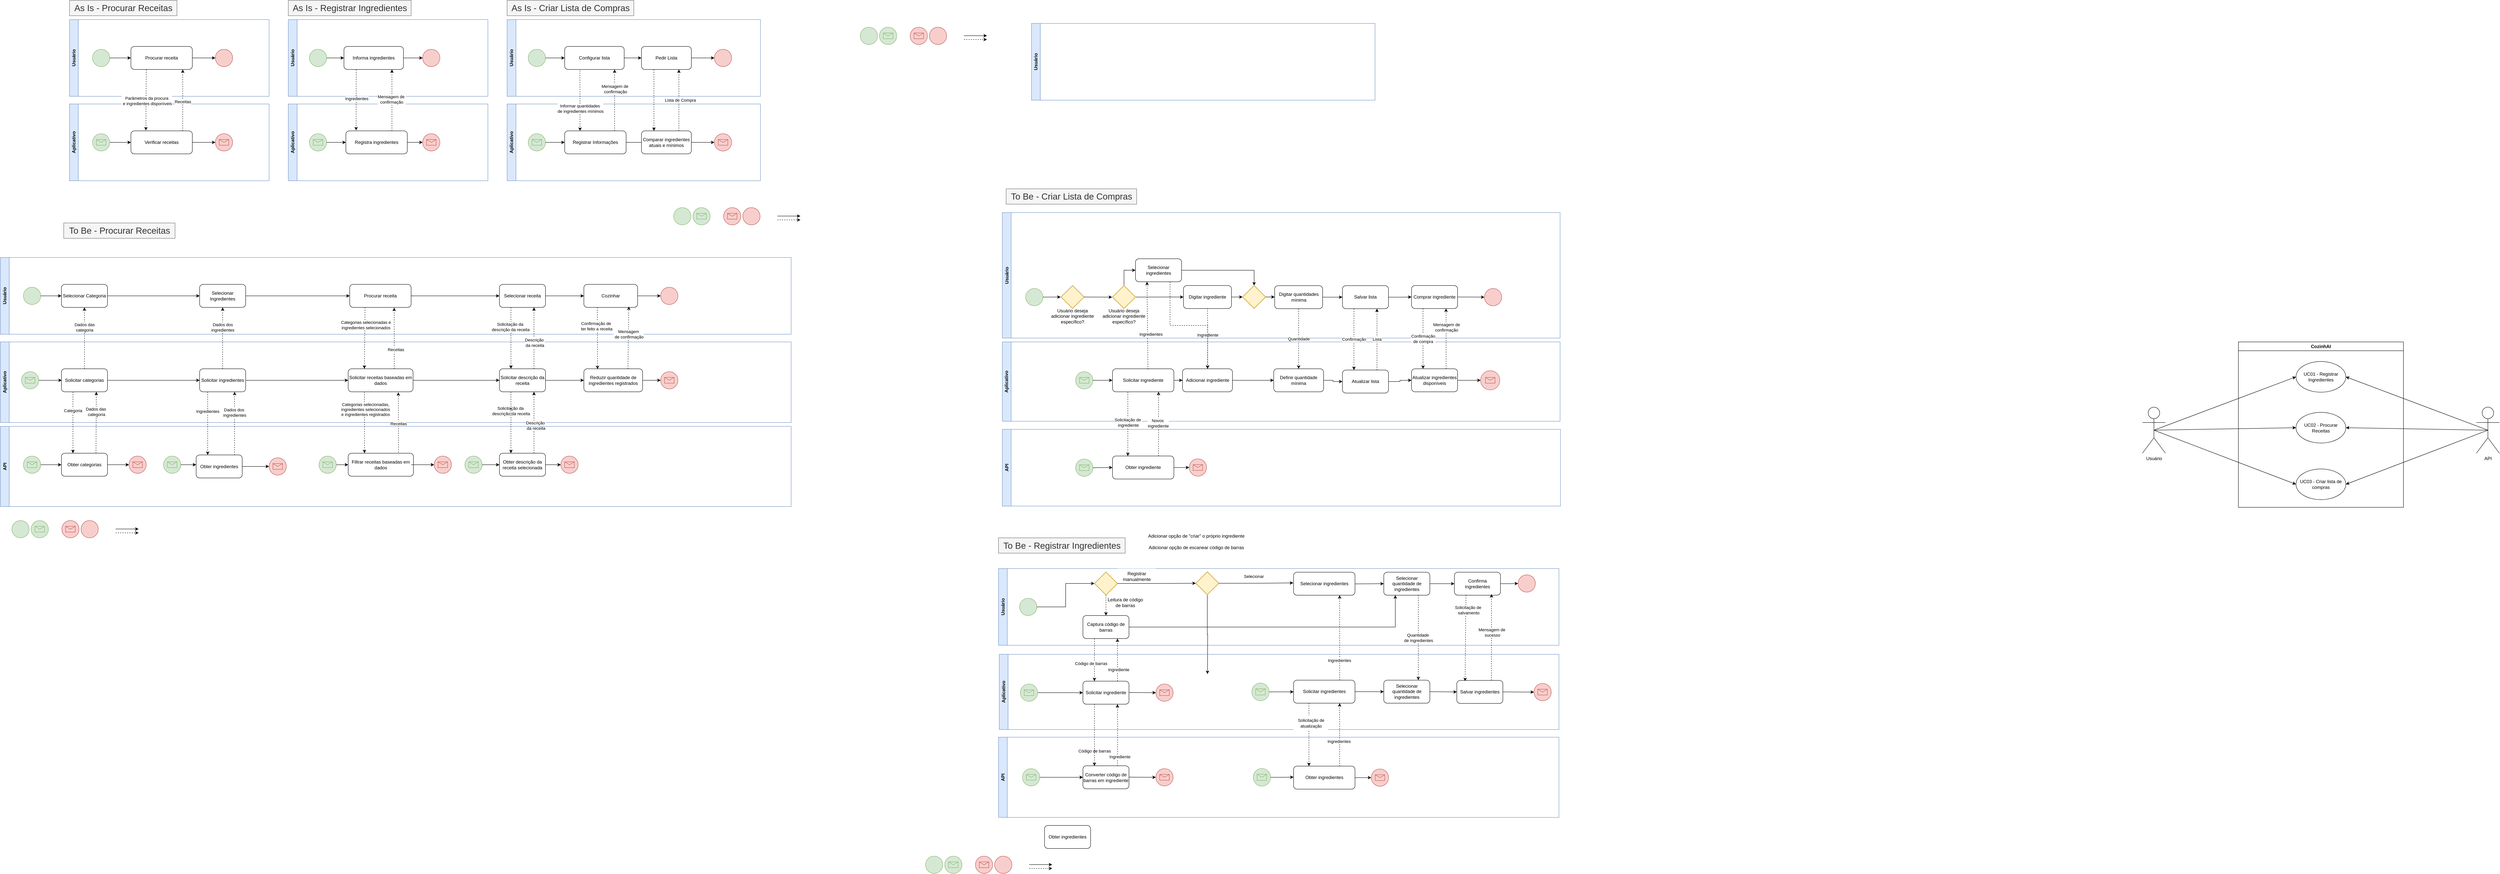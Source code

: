 <mxfile version="26.2.14">
  <diagram name="Página-1" id="hKb-DoK3libKYTuIWPAE">
    <mxGraphModel dx="1442" dy="562" grid="0" gridSize="10" guides="0" tooltips="0" connect="1" arrows="1" fold="1" page="0" pageScale="1" pageWidth="827" pageHeight="1169" math="0" shadow="0">
      <root>
        <mxCell id="0" />
        <mxCell id="1" parent="0" />
        <mxCell id="OjrucDtKJIPMSF6clYTV-50" style="edgeStyle=orthogonalEdgeStyle;rounded=0;orthogonalLoop=1;jettySize=auto;html=1;exitX=0.25;exitY=1;exitDx=0;exitDy=0;entryX=0.25;entryY=0;entryDx=0;entryDy=0;dashed=1;" parent="1" source="OjrucDtKJIPMSF6clYTV-47" target="OjrucDtKJIPMSF6clYTV-49" edge="1">
          <mxGeometry relative="1" as="geometry" />
        </mxCell>
        <mxCell id="OjrucDtKJIPMSF6clYTV-51" style="edgeStyle=orthogonalEdgeStyle;rounded=0;orthogonalLoop=1;jettySize=auto;html=1;exitX=0.75;exitY=0;exitDx=0;exitDy=0;entryX=0.75;entryY=1;entryDx=0;entryDy=0;dashed=1;" parent="1" source="OjrucDtKJIPMSF6clYTV-49" target="OjrucDtKJIPMSF6clYTV-47" edge="1">
          <mxGeometry relative="1" as="geometry" />
        </mxCell>
        <mxCell id="1BzvqXKQm6UPAYvCy_TO-1" value="Usuário" style="swimlane;horizontal=0;whiteSpace=wrap;html=1;fillColor=#dae8fc;strokeColor=#6c8ebf;" parent="1" vertex="1">
          <mxGeometry x="80" y="100" width="520" height="200" as="geometry" />
        </mxCell>
        <mxCell id="1BzvqXKQm6UPAYvCy_TO-23" value="Procurar receita" style="rounded=1;whiteSpace=wrap;html=1;" parent="1BzvqXKQm6UPAYvCy_TO-1" vertex="1">
          <mxGeometry x="160" y="70" width="160" height="60" as="geometry" />
        </mxCell>
        <mxCell id="1BzvqXKQm6UPAYvCy_TO-25" value="" style="endArrow=classic;html=1;rounded=0;exitX=1;exitY=0.5;exitDx=0;exitDy=0;entryX=0;entryY=0.5;entryDx=0;entryDy=0;" parent="1BzvqXKQm6UPAYvCy_TO-1" source="1BzvqXKQm6UPAYvCy_TO-23" target="1BzvqXKQm6UPAYvCy_TO-27" edge="1">
          <mxGeometry width="50" height="50" relative="1" as="geometry">
            <mxPoint x="315" y="122.5" as="sourcePoint" />
            <mxPoint x="375" y="100" as="targetPoint" />
          </mxGeometry>
        </mxCell>
        <mxCell id="1BzvqXKQm6UPAYvCy_TO-27" value="" style="ellipse;whiteSpace=wrap;html=1;aspect=fixed;fillColor=#f8cecc;strokeColor=#b85450;" parent="1BzvqXKQm6UPAYvCy_TO-1" vertex="1">
          <mxGeometry x="380" y="77.5" width="45" height="45" as="geometry" />
        </mxCell>
        <mxCell id="1BzvqXKQm6UPAYvCy_TO-21" value="Aplicativo" style="swimlane;horizontal=0;whiteSpace=wrap;html=1;fillColor=#dae8fc;strokeColor=#6c8ebf;" parent="1" vertex="1">
          <mxGeometry x="80" y="320" width="520" height="200" as="geometry" />
        </mxCell>
        <mxCell id="1BzvqXKQm6UPAYvCy_TO-30" value="" style="endArrow=classic;html=1;rounded=0;exitX=1;exitY=0.5;exitDx=0;exitDy=0;entryX=0;entryY=0.5;entryDx=0;entryDy=0;" parent="1BzvqXKQm6UPAYvCy_TO-21" source="1BzvqXKQm6UPAYvCy_TO-28" target="1BzvqXKQm6UPAYvCy_TO-31" edge="1">
          <mxGeometry width="50" height="50" relative="1" as="geometry">
            <mxPoint x="140" y="99.5" as="sourcePoint" />
            <mxPoint x="200" y="99.5" as="targetPoint" />
          </mxGeometry>
        </mxCell>
        <mxCell id="1BzvqXKQm6UPAYvCy_TO-31" value="Verificar receitas" style="rounded=1;whiteSpace=wrap;html=1;" parent="1BzvqXKQm6UPAYvCy_TO-21" vertex="1">
          <mxGeometry x="160" y="70" width="160" height="60" as="geometry" />
        </mxCell>
        <mxCell id="1BzvqXKQm6UPAYvCy_TO-39" value="" style="ellipse;whiteSpace=wrap;html=1;aspect=fixed;fillColor=#f8cecc;strokeColor=#b85450;" parent="1BzvqXKQm6UPAYvCy_TO-21" vertex="1">
          <mxGeometry x="380" y="77.5" width="45" height="45" as="geometry" />
        </mxCell>
        <mxCell id="1BzvqXKQm6UPAYvCy_TO-40" value="" style="shape=message;html=1;html=1;outlineConnect=0;labelPosition=center;verticalLabelPosition=bottom;align=center;verticalAlign=top;fillColor=#f8cecc;strokeColor=#b85450;" parent="1BzvqXKQm6UPAYvCy_TO-21" vertex="1">
          <mxGeometry x="390" y="92.5" width="25" height="15" as="geometry" />
        </mxCell>
        <mxCell id="1BzvqXKQm6UPAYvCy_TO-36" value="" style="endArrow=classic;html=1;rounded=0;exitX=1;exitY=0.5;exitDx=0;exitDy=0;entryX=0;entryY=0.5;entryDx=0;entryDy=0;" parent="1BzvqXKQm6UPAYvCy_TO-21" source="1BzvqXKQm6UPAYvCy_TO-31" target="1BzvqXKQm6UPAYvCy_TO-39" edge="1">
          <mxGeometry width="50" height="50" relative="1" as="geometry">
            <mxPoint x="395" y="422" as="sourcePoint" />
            <mxPoint x="455" y="422" as="targetPoint" />
          </mxGeometry>
        </mxCell>
        <mxCell id="1BzvqXKQm6UPAYvCy_TO-32" value="" style="endArrow=classic;html=1;rounded=0;dashed=1;exitX=0.25;exitY=1;exitDx=0;exitDy=0;" parent="1BzvqXKQm6UPAYvCy_TO-21" source="1BzvqXKQm6UPAYvCy_TO-23" edge="1">
          <mxGeometry width="50" height="50" relative="1" as="geometry">
            <mxPoint x="395" y="432" as="sourcePoint" />
            <mxPoint x="199" y="69" as="targetPoint" />
          </mxGeometry>
        </mxCell>
        <mxCell id="1BzvqXKQm6UPAYvCy_TO-33" value="Parâmetros da procura&lt;div&gt;&amp;nbsp;e ingredientes disponíveis&lt;/div&gt;" style="edgeLabel;html=1;align=center;verticalAlign=middle;resizable=0;points=[];" parent="1BzvqXKQm6UPAYvCy_TO-32" connectable="0" vertex="1">
          <mxGeometry x="0.031" y="1" relative="1" as="geometry">
            <mxPoint as="offset" />
          </mxGeometry>
        </mxCell>
        <mxCell id="1BzvqXKQm6UPAYvCy_TO-34" value="" style="endArrow=classic;html=1;rounded=0;dashed=1;startSize=0;" parent="1BzvqXKQm6UPAYvCy_TO-21" edge="1">
          <mxGeometry width="50" height="50" relative="1" as="geometry">
            <mxPoint x="295" y="70" as="sourcePoint" />
            <mxPoint x="295" y="-90" as="targetPoint" />
          </mxGeometry>
        </mxCell>
        <mxCell id="1BzvqXKQm6UPAYvCy_TO-35" value="Receitas" style="edgeLabel;html=1;align=center;verticalAlign=middle;resizable=0;points=[];" parent="1BzvqXKQm6UPAYvCy_TO-34" connectable="0" vertex="1">
          <mxGeometry x="-0.048" relative="1" as="geometry">
            <mxPoint as="offset" />
          </mxGeometry>
        </mxCell>
        <mxCell id="1BzvqXKQm6UPAYvCy_TO-22" value="" style="ellipse;whiteSpace=wrap;html=1;aspect=fixed;fillColor=#d5e8d4;strokeColor=#82b366;" parent="1BzvqXKQm6UPAYvCy_TO-21" vertex="1">
          <mxGeometry x="60" y="-142.5" width="45" height="45" as="geometry" />
        </mxCell>
        <mxCell id="1BzvqXKQm6UPAYvCy_TO-28" value="" style="ellipse;whiteSpace=wrap;html=1;aspect=fixed;fillColor=#d5e8d4;strokeColor=#82b366;" parent="1BzvqXKQm6UPAYvCy_TO-21" vertex="1">
          <mxGeometry x="60" y="77.5" width="45" height="45" as="geometry" />
        </mxCell>
        <mxCell id="1BzvqXKQm6UPAYvCy_TO-29" value="" style="shape=message;html=1;html=1;outlineConnect=0;labelPosition=center;verticalLabelPosition=bottom;align=center;verticalAlign=top;fillColor=#d5e8d4;strokeColor=#82b366;" parent="1BzvqXKQm6UPAYvCy_TO-21" vertex="1">
          <mxGeometry x="70" y="92.5" width="25" height="15" as="geometry" />
        </mxCell>
        <mxCell id="1BzvqXKQm6UPAYvCy_TO-41" value="As Is - Procurar Receitas" style="text;html=1;align=center;verticalAlign=middle;resizable=0;points=[];autosize=1;strokeColor=#666666;fillColor=#f5f5f5;fontSize=23;fontColor=#333333;" parent="1" vertex="1">
          <mxGeometry x="80" y="50" width="280" height="40" as="geometry" />
        </mxCell>
        <mxCell id="1BzvqXKQm6UPAYvCy_TO-42" value="Usuário" style="swimlane;horizontal=0;whiteSpace=wrap;html=1;fillColor=#dae8fc;strokeColor=#6c8ebf;" parent="1" vertex="1">
          <mxGeometry x="650" y="100" width="520" height="200" as="geometry" />
        </mxCell>
        <mxCell id="1BzvqXKQm6UPAYvCy_TO-43" value="" style="ellipse;whiteSpace=wrap;html=1;aspect=fixed;fillColor=#d5e8d4;strokeColor=#82b366;" parent="1BzvqXKQm6UPAYvCy_TO-42" vertex="1">
          <mxGeometry x="55" y="77.5" width="45" height="45" as="geometry" />
        </mxCell>
        <mxCell id="1BzvqXKQm6UPAYvCy_TO-44" value="Informa ingredientes" style="rounded=1;whiteSpace=wrap;html=1;" parent="1BzvqXKQm6UPAYvCy_TO-42" vertex="1">
          <mxGeometry x="145" y="70" width="155" height="60" as="geometry" />
        </mxCell>
        <mxCell id="1BzvqXKQm6UPAYvCy_TO-45" value="" style="endArrow=classic;html=1;rounded=0;exitX=1;exitY=0.5;exitDx=0;exitDy=0;entryX=0;entryY=0.5;entryDx=0;entryDy=0;" parent="1BzvqXKQm6UPAYvCy_TO-42" source="1BzvqXKQm6UPAYvCy_TO-43" target="1BzvqXKQm6UPAYvCy_TO-44" edge="1">
          <mxGeometry width="50" height="50" relative="1" as="geometry">
            <mxPoint x="205" y="490" as="sourcePoint" />
            <mxPoint x="265" y="490" as="targetPoint" />
          </mxGeometry>
        </mxCell>
        <mxCell id="1BzvqXKQm6UPAYvCy_TO-46" value="" style="endArrow=classic;html=1;rounded=0;exitX=1;exitY=0.5;exitDx=0;exitDy=0;" parent="1BzvqXKQm6UPAYvCy_TO-42" source="1BzvqXKQm6UPAYvCy_TO-44" edge="1">
          <mxGeometry width="50" height="50" relative="1" as="geometry">
            <mxPoint x="290" y="122.5" as="sourcePoint" />
            <mxPoint x="350" y="100" as="targetPoint" />
          </mxGeometry>
        </mxCell>
        <mxCell id="1BzvqXKQm6UPAYvCy_TO-47" value="" style="ellipse;whiteSpace=wrap;html=1;aspect=fixed;fillColor=#f8cecc;strokeColor=#b85450;" parent="1BzvqXKQm6UPAYvCy_TO-42" vertex="1">
          <mxGeometry x="350" y="77.5" width="45" height="45" as="geometry" />
        </mxCell>
        <mxCell id="1BzvqXKQm6UPAYvCy_TO-48" value="Aplicativo" style="swimlane;horizontal=0;whiteSpace=wrap;html=1;fillColor=#dae8fc;strokeColor=#6c8ebf;" parent="1" vertex="1">
          <mxGeometry x="650" y="320" width="520" height="200" as="geometry" />
        </mxCell>
        <mxCell id="1BzvqXKQm6UPAYvCy_TO-49" value="" style="ellipse;whiteSpace=wrap;html=1;aspect=fixed;fillColor=#d5e8d4;strokeColor=#82b366;" parent="1BzvqXKQm6UPAYvCy_TO-48" vertex="1">
          <mxGeometry x="55" y="77.5" width="45" height="45" as="geometry" />
        </mxCell>
        <mxCell id="1BzvqXKQm6UPAYvCy_TO-50" value="" style="shape=message;html=1;html=1;outlineConnect=0;labelPosition=center;verticalLabelPosition=bottom;align=center;verticalAlign=top;fillColor=#d5e8d4;strokeColor=#82b366;" parent="1BzvqXKQm6UPAYvCy_TO-48" vertex="1">
          <mxGeometry x="65" y="92.5" width="25" height="15" as="geometry" />
        </mxCell>
        <mxCell id="1BzvqXKQm6UPAYvCy_TO-51" value="" style="endArrow=classic;html=1;rounded=0;exitX=1;exitY=0.5;exitDx=0;exitDy=0;entryX=0;entryY=0.5;entryDx=0;entryDy=0;" parent="1BzvqXKQm6UPAYvCy_TO-48" source="1BzvqXKQm6UPAYvCy_TO-49" target="1BzvqXKQm6UPAYvCy_TO-52" edge="1">
          <mxGeometry width="50" height="50" relative="1" as="geometry">
            <mxPoint x="140" y="99.5" as="sourcePoint" />
            <mxPoint x="200" y="99.5" as="targetPoint" />
          </mxGeometry>
        </mxCell>
        <mxCell id="1BzvqXKQm6UPAYvCy_TO-52" value="Registra ingredientes" style="rounded=1;whiteSpace=wrap;html=1;" parent="1BzvqXKQm6UPAYvCy_TO-48" vertex="1">
          <mxGeometry x="150" y="70" width="160" height="60" as="geometry" />
        </mxCell>
        <mxCell id="1BzvqXKQm6UPAYvCy_TO-53" value="" style="ellipse;whiteSpace=wrap;html=1;aspect=fixed;fillColor=#f8cecc;strokeColor=#b85450;" parent="1BzvqXKQm6UPAYvCy_TO-48" vertex="1">
          <mxGeometry x="350" y="77.5" width="45" height="45" as="geometry" />
        </mxCell>
        <mxCell id="1BzvqXKQm6UPAYvCy_TO-54" value="" style="shape=message;html=1;html=1;outlineConnect=0;labelPosition=center;verticalLabelPosition=bottom;align=center;verticalAlign=top;fillColor=#f8cecc;strokeColor=#b85450;" parent="1BzvqXKQm6UPAYvCy_TO-48" vertex="1">
          <mxGeometry x="360" y="92.5" width="25" height="15" as="geometry" />
        </mxCell>
        <mxCell id="1BzvqXKQm6UPAYvCy_TO-55" value="" style="endArrow=classic;html=1;rounded=0;exitX=1;exitY=0.5;exitDx=0;exitDy=0;entryX=0;entryY=0.5;entryDx=0;entryDy=0;" parent="1BzvqXKQm6UPAYvCy_TO-48" source="1BzvqXKQm6UPAYvCy_TO-52" target="1BzvqXKQm6UPAYvCy_TO-53" edge="1">
          <mxGeometry width="50" height="50" relative="1" as="geometry">
            <mxPoint x="380" y="422" as="sourcePoint" />
            <mxPoint x="440" y="422" as="targetPoint" />
          </mxGeometry>
        </mxCell>
        <mxCell id="1BzvqXKQm6UPAYvCy_TO-56" value="As Is - Registrar Ingredientes" style="text;html=1;align=center;verticalAlign=middle;resizable=0;points=[];autosize=1;strokeColor=#666666;fillColor=#f5f5f5;fontSize=23;fontColor=#333333;" parent="1" vertex="1">
          <mxGeometry x="650" y="50" width="320" height="40" as="geometry" />
        </mxCell>
        <mxCell id="1BzvqXKQm6UPAYvCy_TO-24" value="" style="endArrow=classic;html=1;rounded=0;exitX=1;exitY=0.5;exitDx=0;exitDy=0;entryX=0;entryY=0.5;entryDx=0;entryDy=0;" parent="1" source="1BzvqXKQm6UPAYvCy_TO-22" target="1BzvqXKQm6UPAYvCy_TO-23" edge="1">
          <mxGeometry width="50" height="50" relative="1" as="geometry">
            <mxPoint x="285" y="590" as="sourcePoint" />
            <mxPoint x="345" y="590" as="targetPoint" />
          </mxGeometry>
        </mxCell>
        <mxCell id="1BzvqXKQm6UPAYvCy_TO-57" value="Usuário" style="swimlane;horizontal=0;whiteSpace=wrap;html=1;fillColor=#dae8fc;strokeColor=#6c8ebf;" parent="1" vertex="1">
          <mxGeometry x="1220" y="100" width="660" height="200" as="geometry" />
        </mxCell>
        <mxCell id="1BzvqXKQm6UPAYvCy_TO-58" value="" style="ellipse;whiteSpace=wrap;html=1;aspect=fixed;fillColor=#d5e8d4;strokeColor=#82b366;" parent="1BzvqXKQm6UPAYvCy_TO-57" vertex="1">
          <mxGeometry x="55" y="77.5" width="45" height="45" as="geometry" />
        </mxCell>
        <mxCell id="1BzvqXKQm6UPAYvCy_TO-59" value="Configurar lista" style="rounded=1;whiteSpace=wrap;html=1;" parent="1BzvqXKQm6UPAYvCy_TO-57" vertex="1">
          <mxGeometry x="150" y="70" width="155" height="60" as="geometry" />
        </mxCell>
        <mxCell id="1BzvqXKQm6UPAYvCy_TO-60" value="" style="endArrow=classic;html=1;rounded=0;exitX=1;exitY=0.5;exitDx=0;exitDy=0;entryX=0;entryY=0.5;entryDx=0;entryDy=0;" parent="1BzvqXKQm6UPAYvCy_TO-57" source="1BzvqXKQm6UPAYvCy_TO-58" target="1BzvqXKQm6UPAYvCy_TO-59" edge="1">
          <mxGeometry width="50" height="50" relative="1" as="geometry">
            <mxPoint x="205" y="490" as="sourcePoint" />
            <mxPoint x="265" y="490" as="targetPoint" />
          </mxGeometry>
        </mxCell>
        <mxCell id="1BzvqXKQm6UPAYvCy_TO-61" value="" style="endArrow=classic;html=1;rounded=0;exitX=1;exitY=0.5;exitDx=0;exitDy=0;" parent="1BzvqXKQm6UPAYvCy_TO-57" source="1BzvqXKQm6UPAYvCy_TO-59" edge="1">
          <mxGeometry width="50" height="50" relative="1" as="geometry">
            <mxPoint x="290" y="122.5" as="sourcePoint" />
            <mxPoint x="350" y="100" as="targetPoint" />
          </mxGeometry>
        </mxCell>
        <mxCell id="1BzvqXKQm6UPAYvCy_TO-78" value="Pedir Lista" style="rounded=1;whiteSpace=wrap;html=1;" parent="1BzvqXKQm6UPAYvCy_TO-57" vertex="1">
          <mxGeometry x="350" y="70" width="130" height="60" as="geometry" />
        </mxCell>
        <mxCell id="1BzvqXKQm6UPAYvCy_TO-63" value="Aplicativo" style="swimlane;horizontal=0;whiteSpace=wrap;html=1;fillColor=#dae8fc;strokeColor=#6c8ebf;" parent="1" vertex="1">
          <mxGeometry x="1220" y="320" width="660" height="200" as="geometry" />
        </mxCell>
        <mxCell id="1BzvqXKQm6UPAYvCy_TO-64" value="" style="ellipse;whiteSpace=wrap;html=1;aspect=fixed;fillColor=#d5e8d4;strokeColor=#82b366;" parent="1BzvqXKQm6UPAYvCy_TO-63" vertex="1">
          <mxGeometry x="55" y="77.5" width="45" height="45" as="geometry" />
        </mxCell>
        <mxCell id="1BzvqXKQm6UPAYvCy_TO-65" value="" style="shape=message;html=1;html=1;outlineConnect=0;labelPosition=center;verticalLabelPosition=bottom;align=center;verticalAlign=top;fillColor=#d5e8d4;strokeColor=#82b366;" parent="1BzvqXKQm6UPAYvCy_TO-63" vertex="1">
          <mxGeometry x="65" y="92.5" width="25" height="15" as="geometry" />
        </mxCell>
        <mxCell id="1BzvqXKQm6UPAYvCy_TO-66" value="" style="endArrow=classic;html=1;rounded=0;exitX=1;exitY=0.5;exitDx=0;exitDy=0;entryX=0;entryY=0.5;entryDx=0;entryDy=0;" parent="1BzvqXKQm6UPAYvCy_TO-63" source="1BzvqXKQm6UPAYvCy_TO-64" target="1BzvqXKQm6UPAYvCy_TO-67" edge="1">
          <mxGeometry width="50" height="50" relative="1" as="geometry">
            <mxPoint x="140" y="99.5" as="sourcePoint" />
            <mxPoint x="200" y="99.5" as="targetPoint" />
          </mxGeometry>
        </mxCell>
        <mxCell id="1BzvqXKQm6UPAYvCy_TO-67" value="Registrar Informações" style="rounded=1;whiteSpace=wrap;html=1;" parent="1BzvqXKQm6UPAYvCy_TO-63" vertex="1">
          <mxGeometry x="150" y="70" width="160" height="60" as="geometry" />
        </mxCell>
        <mxCell id="1BzvqXKQm6UPAYvCy_TO-70" value="" style="endArrow=classic;html=1;rounded=0;exitX=1;exitY=0.5;exitDx=0;exitDy=0;" parent="1BzvqXKQm6UPAYvCy_TO-63" source="1BzvqXKQm6UPAYvCy_TO-67" edge="1">
          <mxGeometry width="50" height="50" relative="1" as="geometry">
            <mxPoint x="380" y="422" as="sourcePoint" />
            <mxPoint x="360" y="100" as="targetPoint" />
          </mxGeometry>
        </mxCell>
        <mxCell id="1BzvqXKQm6UPAYvCy_TO-79" value="Comparar ingredientes atuais e mínimos" style="rounded=1;whiteSpace=wrap;html=1;" parent="1BzvqXKQm6UPAYvCy_TO-63" vertex="1">
          <mxGeometry x="350" y="70" width="130" height="60" as="geometry" />
        </mxCell>
        <mxCell id="1BzvqXKQm6UPAYvCy_TO-83" value="" style="endArrow=classic;html=1;rounded=0;exitX=1;exitY=0.5;exitDx=0;exitDy=0;entryX=0;entryY=0.5;entryDx=0;entryDy=0;" parent="1BzvqXKQm6UPAYvCy_TO-63" source="1BzvqXKQm6UPAYvCy_TO-79" target="1BzvqXKQm6UPAYvCy_TO-68" edge="1">
          <mxGeometry width="50" height="50" relative="1" as="geometry">
            <mxPoint x="540" y="300" as="sourcePoint" />
            <mxPoint x="590" y="250" as="targetPoint" />
          </mxGeometry>
        </mxCell>
        <mxCell id="1BzvqXKQm6UPAYvCy_TO-62" value="" style="ellipse;whiteSpace=wrap;html=1;aspect=fixed;fillColor=#f8cecc;strokeColor=#b85450;" parent="1BzvqXKQm6UPAYvCy_TO-63" vertex="1">
          <mxGeometry x="540" y="-142.5" width="45" height="45" as="geometry" />
        </mxCell>
        <mxCell id="1BzvqXKQm6UPAYvCy_TO-68" value="" style="ellipse;whiteSpace=wrap;html=1;aspect=fixed;fillColor=#f8cecc;strokeColor=#b85450;" parent="1BzvqXKQm6UPAYvCy_TO-63" vertex="1">
          <mxGeometry x="540" y="77.5" width="45" height="45" as="geometry" />
        </mxCell>
        <mxCell id="1BzvqXKQm6UPAYvCy_TO-69" value="" style="shape=message;html=1;html=1;outlineConnect=0;labelPosition=center;verticalLabelPosition=bottom;align=center;verticalAlign=top;fillColor=#f8cecc;strokeColor=#b85450;" parent="1BzvqXKQm6UPAYvCy_TO-63" vertex="1">
          <mxGeometry x="550" y="92.5" width="25" height="15" as="geometry" />
        </mxCell>
        <mxCell id="1BzvqXKQm6UPAYvCy_TO-71" value="As Is - Criar Lista de Compras" style="text;html=1;align=center;verticalAlign=middle;resizable=0;points=[];autosize=1;strokeColor=#666666;fillColor=#f5f5f5;fontSize=23;fontColor=#333333;" parent="1" vertex="1">
          <mxGeometry x="1220" y="50" width="330" height="40" as="geometry" />
        </mxCell>
        <mxCell id="1BzvqXKQm6UPAYvCy_TO-72" value="" style="endArrow=classic;html=1;rounded=0;dashed=1;exitX=0.206;exitY=1.01;exitDx=0;exitDy=0;exitPerimeter=0;entryX=0.167;entryY=-0.02;entryDx=0;entryDy=0;entryPerimeter=0;" parent="1" source="1BzvqXKQm6UPAYvCy_TO-44" target="1BzvqXKQm6UPAYvCy_TO-52" edge="1">
          <mxGeometry width="50" height="50" relative="1" as="geometry">
            <mxPoint x="840" y="270" as="sourcePoint" />
            <mxPoint x="830" y="390" as="targetPoint" />
          </mxGeometry>
        </mxCell>
        <mxCell id="1BzvqXKQm6UPAYvCy_TO-74" value="Ingredientes" style="edgeLabel;html=1;align=center;verticalAlign=middle;resizable=0;points=[];" parent="1BzvqXKQm6UPAYvCy_TO-72" connectable="0" vertex="1">
          <mxGeometry x="-0.044" y="1" relative="1" as="geometry">
            <mxPoint as="offset" />
          </mxGeometry>
        </mxCell>
        <mxCell id="1BzvqXKQm6UPAYvCy_TO-73" value="" style="endArrow=classic;html=1;rounded=0;dashed=1;exitX=0.75;exitY=0;exitDx=0;exitDy=0;" parent="1" source="1BzvqXKQm6UPAYvCy_TO-52" edge="1">
          <mxGeometry width="50" height="50" relative="1" as="geometry">
            <mxPoint x="470" y="762" as="sourcePoint" />
            <mxPoint x="920" y="230" as="targetPoint" />
          </mxGeometry>
        </mxCell>
        <mxCell id="1BzvqXKQm6UPAYvCy_TO-75" value="Mensagem de&amp;nbsp;&lt;div&gt;confirmação&lt;/div&gt;" style="edgeLabel;html=1;align=center;verticalAlign=middle;resizable=0;points=[];" parent="1BzvqXKQm6UPAYvCy_TO-73" connectable="0" vertex="1">
          <mxGeometry x="0.025" y="1" relative="1" as="geometry">
            <mxPoint as="offset" />
          </mxGeometry>
        </mxCell>
        <mxCell id="6-Tp482PSpx0ePpQufkU-1" value="" style="endArrow=classic;html=1;rounded=0;dashed=1;exitX=0.256;exitY=1.039;exitDx=0;exitDy=0;exitPerimeter=0;entryX=0.25;entryY=0;entryDx=0;entryDy=0;" parent="1" source="1BzvqXKQm6UPAYvCy_TO-59" target="1BzvqXKQm6UPAYvCy_TO-67" edge="1">
          <mxGeometry width="50" height="50" relative="1" as="geometry">
            <mxPoint x="1451" y="520" as="sourcePoint" />
            <mxPoint x="1410" y="380" as="targetPoint" />
          </mxGeometry>
        </mxCell>
        <mxCell id="6-Tp482PSpx0ePpQufkU-2" value="Informar quantidades&amp;nbsp;&lt;div&gt;de ingredientes mínimos&lt;/div&gt;" style="edgeLabel;html=1;align=center;verticalAlign=middle;resizable=0;points=[];" parent="6-Tp482PSpx0ePpQufkU-1" connectable="0" vertex="1">
          <mxGeometry x="0.031" y="1" relative="1" as="geometry">
            <mxPoint y="18" as="offset" />
          </mxGeometry>
        </mxCell>
        <mxCell id="1BzvqXKQm6UPAYvCy_TO-76" value="" style="endArrow=classic;html=1;rounded=0;dashed=1;exitX=0.813;exitY=0;exitDx=0;exitDy=0;exitPerimeter=0;" parent="1" source="1BzvqXKQm6UPAYvCy_TO-67" edge="1">
          <mxGeometry width="50" height="50" relative="1" as="geometry">
            <mxPoint x="1000" y="580" as="sourcePoint" />
            <mxPoint x="1500" y="230" as="targetPoint" />
          </mxGeometry>
        </mxCell>
        <mxCell id="1BzvqXKQm6UPAYvCy_TO-77" value="Mensagem de&amp;nbsp;&lt;div&gt;confirmação&lt;/div&gt;" style="edgeLabel;html=1;align=center;verticalAlign=middle;resizable=0;points=[];" parent="1BzvqXKQm6UPAYvCy_TO-76" connectable="0" vertex="1">
          <mxGeometry x="0.099" y="-2" relative="1" as="geometry">
            <mxPoint y="-21" as="offset" />
          </mxGeometry>
        </mxCell>
        <mxCell id="1BzvqXKQm6UPAYvCy_TO-80" value="" style="endArrow=classic;html=1;rounded=0;dashed=1;entryX=0.75;entryY=1;entryDx=0;entryDy=0;exitX=0.75;exitY=0;exitDx=0;exitDy=0;" parent="1" source="1BzvqXKQm6UPAYvCy_TO-79" target="1BzvqXKQm6UPAYvCy_TO-78" edge="1">
          <mxGeometry width="50" height="50" relative="1" as="geometry">
            <mxPoint x="1620" y="560" as="sourcePoint" />
            <mxPoint x="1680" y="560" as="targetPoint" />
          </mxGeometry>
        </mxCell>
        <mxCell id="1BzvqXKQm6UPAYvCy_TO-82" value="Lista de Compra" style="edgeLabel;html=1;align=center;verticalAlign=middle;resizable=0;points=[];" parent="1BzvqXKQm6UPAYvCy_TO-80" connectable="0" vertex="1">
          <mxGeometry x="-0.0" y="-3" relative="1" as="geometry">
            <mxPoint as="offset" />
          </mxGeometry>
        </mxCell>
        <mxCell id="1BzvqXKQm6UPAYvCy_TO-86" value="To Be - Procurar Receitas" style="text;html=1;align=center;verticalAlign=middle;resizable=0;points=[];autosize=1;strokeColor=#666666;fillColor=#f5f5f5;fontSize=23;fontColor=#333333;" parent="1" vertex="1">
          <mxGeometry x="65" y="630" width="290" height="40" as="geometry" />
        </mxCell>
        <mxCell id="1BzvqXKQm6UPAYvCy_TO-88" value="To Be - Criar Lista de Compras" style="text;html=1;align=center;verticalAlign=middle;resizable=0;points=[];autosize=1;strokeColor=#666666;fillColor=#f5f5f5;fontSize=23;fontColor=#333333;" parent="1" vertex="1">
          <mxGeometry x="2520" y="541" width="340" height="40" as="geometry" />
        </mxCell>
        <mxCell id="1BzvqXKQm6UPAYvCy_TO-84" value="" style="endArrow=classic;html=1;rounded=0;exitX=1;exitY=0.5;exitDx=0;exitDy=0;entryX=0;entryY=0.5;entryDx=0;entryDy=0;" parent="1" source="1BzvqXKQm6UPAYvCy_TO-78" target="1BzvqXKQm6UPAYvCy_TO-62" edge="1">
          <mxGeometry width="50" height="50" relative="1" as="geometry">
            <mxPoint x="1690" y="590" as="sourcePoint" />
            <mxPoint x="1740" y="540" as="targetPoint" />
          </mxGeometry>
        </mxCell>
        <mxCell id="bWT7bV69h-5A01HJKSbz-37" value="Usuário" style="swimlane;horizontal=0;whiteSpace=wrap;html=1;fillColor=#dae8fc;strokeColor=#6c8ebf;" parent="1" vertex="1">
          <mxGeometry x="-100" y="720" width="2060" height="200" as="geometry" />
        </mxCell>
        <mxCell id="bWT7bV69h-5A01HJKSbz-51" value="" style="ellipse;whiteSpace=wrap;html=1;aspect=fixed;fillColor=#d5e8d4;strokeColor=#82b366;" parent="bWT7bV69h-5A01HJKSbz-37" vertex="1">
          <mxGeometry x="60" y="77.5" width="45" height="45" as="geometry" />
        </mxCell>
        <mxCell id="bWT7bV69h-5A01HJKSbz-99" value="Selecionar Categoria" style="rounded=1;whiteSpace=wrap;html=1;" parent="bWT7bV69h-5A01HJKSbz-37" vertex="1">
          <mxGeometry x="159" y="70" width="120" height="60" as="geometry" />
        </mxCell>
        <mxCell id="bWT7bV69h-5A01HJKSbz-54" value="" style="endArrow=classic;html=1;rounded=0;exitX=1;exitY=0.5;exitDx=0;exitDy=0;entryX=0;entryY=0.5;entryDx=0;entryDy=0;" parent="bWT7bV69h-5A01HJKSbz-37" source="bWT7bV69h-5A01HJKSbz-51" target="bWT7bV69h-5A01HJKSbz-99" edge="1">
          <mxGeometry width="50" height="50" relative="1" as="geometry">
            <mxPoint x="205" y="490" as="sourcePoint" />
            <mxPoint x="155" y="100" as="targetPoint" />
          </mxGeometry>
        </mxCell>
        <mxCell id="bWT7bV69h-5A01HJKSbz-188" value="Selecionar Ingredientes" style="rounded=1;whiteSpace=wrap;html=1;" parent="bWT7bV69h-5A01HJKSbz-37" vertex="1">
          <mxGeometry x="519" y="70" width="120" height="60" as="geometry" />
        </mxCell>
        <mxCell id="bWT7bV69h-5A01HJKSbz-209" value="" style="endArrow=classic;html=1;rounded=0;exitX=1;exitY=0.5;exitDx=0;exitDy=0;entryX=0;entryY=0.5;entryDx=0;entryDy=0;" parent="bWT7bV69h-5A01HJKSbz-37" source="bWT7bV69h-5A01HJKSbz-99" target="bWT7bV69h-5A01HJKSbz-188" edge="1">
          <mxGeometry width="50" height="50" relative="1" as="geometry">
            <mxPoint x="-100" y="390" as="sourcePoint" />
            <mxPoint x="-50" y="340" as="targetPoint" />
          </mxGeometry>
        </mxCell>
        <mxCell id="bWT7bV69h-5A01HJKSbz-41" value="Aplicativo" style="swimlane;horizontal=0;whiteSpace=wrap;html=1;fillColor=#dae8fc;strokeColor=#6c8ebf;" parent="1" vertex="1">
          <mxGeometry x="-100" y="940" width="2060" height="210" as="geometry" />
        </mxCell>
        <mxCell id="bWT7bV69h-5A01HJKSbz-42" value="" style="endArrow=classic;html=1;rounded=0;exitX=1;exitY=0.5;exitDx=0;exitDy=0;entryX=0.008;entryY=0.5;entryDx=0;entryDy=0;entryPerimeter=0;" parent="bWT7bV69h-5A01HJKSbz-41" source="bWT7bV69h-5A01HJKSbz-52" target="bWT7bV69h-5A01HJKSbz-102" edge="1">
          <mxGeometry width="50" height="50" relative="1" as="geometry">
            <mxPoint x="135" y="99.5" as="sourcePoint" />
            <mxPoint x="155" y="100" as="targetPoint" />
          </mxGeometry>
        </mxCell>
        <mxCell id="bWT7bV69h-5A01HJKSbz-52" value="" style="ellipse;whiteSpace=wrap;html=1;aspect=fixed;fillColor=#d5e8d4;strokeColor=#82b366;" parent="bWT7bV69h-5A01HJKSbz-41" vertex="1">
          <mxGeometry x="55" y="77.5" width="45" height="45" as="geometry" />
        </mxCell>
        <mxCell id="bWT7bV69h-5A01HJKSbz-53" value="" style="shape=message;html=1;html=1;outlineConnect=0;labelPosition=center;verticalLabelPosition=bottom;align=center;verticalAlign=top;fillColor=#d5e8d4;strokeColor=#82b366;" parent="bWT7bV69h-5A01HJKSbz-41" vertex="1">
          <mxGeometry x="65" y="92.5" width="25" height="15" as="geometry" />
        </mxCell>
        <mxCell id="bWT7bV69h-5A01HJKSbz-102" value="Solicitar categorias" style="rounded=1;whiteSpace=wrap;html=1;" parent="bWT7bV69h-5A01HJKSbz-41" vertex="1">
          <mxGeometry x="159" y="70" width="120" height="60" as="geometry" />
        </mxCell>
        <mxCell id="bWT7bV69h-5A01HJKSbz-193" value="Solicitar ingredientes" style="rounded=1;whiteSpace=wrap;html=1;" parent="bWT7bV69h-5A01HJKSbz-41" vertex="1">
          <mxGeometry x="519" y="70" width="120" height="60" as="geometry" />
        </mxCell>
        <mxCell id="bWT7bV69h-5A01HJKSbz-211" value="" style="endArrow=classic;html=1;rounded=0;exitX=1;exitY=0.5;exitDx=0;exitDy=0;entryX=0;entryY=0.5;entryDx=0;entryDy=0;" parent="bWT7bV69h-5A01HJKSbz-41" source="bWT7bV69h-5A01HJKSbz-102" target="bWT7bV69h-5A01HJKSbz-193" edge="1">
          <mxGeometry width="50" height="50" relative="1" as="geometry">
            <mxPoint x="-110" y="160" as="sourcePoint" />
            <mxPoint x="-60" y="110" as="targetPoint" />
          </mxGeometry>
        </mxCell>
        <mxCell id="0zuMngZoNqm3LEHB2NeD-7" value="" style="endArrow=classic;html=1;rounded=0;exitX=1;exitY=0.5;exitDx=0;exitDy=0;entryX=0;entryY=0.5;entryDx=0;entryDy=0;" parent="bWT7bV69h-5A01HJKSbz-41" source="0zuMngZoNqm3LEHB2NeD-4" target="0zuMngZoNqm3LEHB2NeD-6" edge="1">
          <mxGeometry width="50" height="50" relative="1" as="geometry">
            <mxPoint x="1650" y="100" as="sourcePoint" />
            <mxPoint x="1700" y="50" as="targetPoint" />
          </mxGeometry>
        </mxCell>
        <mxCell id="bWT7bV69h-5A01HJKSbz-79" value="Filtrar receitas baseadas em dados" style="rounded=1;whiteSpace=wrap;html=1;" parent="bWT7bV69h-5A01HJKSbz-41" vertex="1">
          <mxGeometry x="906" y="290" width="170" height="60" as="geometry" />
        </mxCell>
        <mxCell id="bWT7bV69h-5A01HJKSbz-38" value="Procurar receita" style="rounded=1;whiteSpace=wrap;html=1;" parent="bWT7bV69h-5A01HJKSbz-41" vertex="1">
          <mxGeometry x="910" y="-150" width="160" height="60" as="geometry" />
        </mxCell>
        <mxCell id="bWT7bV69h-5A01HJKSbz-89" value="Solicitar receitas baseadas em dados" style="rounded=1;whiteSpace=wrap;html=1;" parent="bWT7bV69h-5A01HJKSbz-41" vertex="1">
          <mxGeometry x="906" y="70" width="169" height="60" as="geometry" />
        </mxCell>
        <mxCell id="bWT7bV69h-5A01HJKSbz-74" value="" style="ellipse;whiteSpace=wrap;html=1;aspect=fixed;fillColor=#f8cecc;strokeColor=#b85450;" parent="bWT7bV69h-5A01HJKSbz-41" vertex="1">
          <mxGeometry x="1130" y="297.5" width="45" height="45" as="geometry" />
        </mxCell>
        <mxCell id="bWT7bV69h-5A01HJKSbz-75" value="" style="shape=message;html=1;html=1;outlineConnect=0;labelPosition=center;verticalLabelPosition=bottom;align=center;verticalAlign=top;fillColor=#f8cecc;strokeColor=#b85450;" parent="bWT7bV69h-5A01HJKSbz-41" vertex="1">
          <mxGeometry x="1140" y="312.5" width="25" height="15" as="geometry" />
        </mxCell>
        <mxCell id="bWT7bV69h-5A01HJKSbz-76" value="" style="endArrow=classic;html=1;rounded=0;exitX=1;exitY=0.5;exitDx=0;exitDy=0;entryX=0;entryY=0.5;entryDx=0;entryDy=0;" parent="bWT7bV69h-5A01HJKSbz-41" target="bWT7bV69h-5A01HJKSbz-74" edge="1">
          <mxGeometry width="50" height="50" relative="1" as="geometry">
            <mxPoint x="1070" y="320" as="sourcePoint" />
            <mxPoint x="1205" y="642" as="targetPoint" />
          </mxGeometry>
        </mxCell>
        <mxCell id="bWT7bV69h-5A01HJKSbz-88" value="" style="endArrow=classic;html=1;rounded=0;dashed=1;exitX=0.25;exitY=1;exitDx=0;exitDy=0;entryX=0.25;entryY=0;entryDx=0;entryDy=0;" parent="bWT7bV69h-5A01HJKSbz-41" source="bWT7bV69h-5A01HJKSbz-38" target="bWT7bV69h-5A01HJKSbz-89" edge="1">
          <mxGeometry width="50" height="50" relative="1" as="geometry">
            <mxPoint x="1395" y="160" as="sourcePoint" />
            <mxPoint x="936" y="68" as="targetPoint" />
          </mxGeometry>
        </mxCell>
        <mxCell id="bWT7bV69h-5A01HJKSbz-90" value="Categorias selecionadas e&lt;div&gt;ingredientes selecionados&lt;/div&gt;" style="edgeLabel;html=1;align=center;verticalAlign=middle;resizable=0;points=[];" parent="bWT7bV69h-5A01HJKSbz-88" connectable="0" vertex="1">
          <mxGeometry x="-0.433" y="2" relative="1" as="geometry">
            <mxPoint as="offset" />
          </mxGeometry>
        </mxCell>
        <mxCell id="bWT7bV69h-5A01HJKSbz-91" value="" style="endArrow=classic;html=1;rounded=0;dashed=1;startSize=0;entryX=0.724;entryY=1.013;entryDx=0;entryDy=0;entryPerimeter=0;" parent="bWT7bV69h-5A01HJKSbz-41" target="bWT7bV69h-5A01HJKSbz-38" edge="1">
          <mxGeometry width="50" height="50" relative="1" as="geometry">
            <mxPoint x="1026" y="70" as="sourcePoint" />
            <mxPoint x="1070" y="-700" as="targetPoint" />
          </mxGeometry>
        </mxCell>
        <mxCell id="bWT7bV69h-5A01HJKSbz-92" value="Receitas" style="edgeLabel;html=1;align=center;verticalAlign=middle;resizable=0;points=[];" parent="bWT7bV69h-5A01HJKSbz-91" connectable="0" vertex="1">
          <mxGeometry x="-0.048" relative="1" as="geometry">
            <mxPoint x="4" y="26" as="offset" />
          </mxGeometry>
        </mxCell>
        <mxCell id="bWT7bV69h-5A01HJKSbz-95" value="" style="endArrow=classic;html=1;rounded=0;dashed=1;exitX=0.25;exitY=1;exitDx=0;exitDy=0;entryX=0.25;entryY=0;entryDx=0;entryDy=0;" parent="bWT7bV69h-5A01HJKSbz-41" source="bWT7bV69h-5A01HJKSbz-89" target="bWT7bV69h-5A01HJKSbz-79" edge="1">
          <mxGeometry width="50" height="50" relative="1" as="geometry">
            <mxPoint x="944" y="-81" as="sourcePoint" />
            <mxPoint x="948" y="78" as="targetPoint" />
          </mxGeometry>
        </mxCell>
        <mxCell id="bWT7bV69h-5A01HJKSbz-96" value="Categorias selecionadas,&lt;div&gt;ingredientes selecionados&lt;/div&gt;&lt;div&gt;e ingredientes registrados&lt;/div&gt;" style="edgeLabel;html=1;align=center;verticalAlign=middle;resizable=0;points=[];" parent="bWT7bV69h-5A01HJKSbz-95" connectable="0" vertex="1">
          <mxGeometry x="-0.433" y="2" relative="1" as="geometry">
            <mxPoint as="offset" />
          </mxGeometry>
        </mxCell>
        <mxCell id="bWT7bV69h-5A01HJKSbz-97" value="" style="endArrow=classic;html=1;rounded=0;dashed=1;startSize=0;entryX=0.773;entryY=1.022;entryDx=0;entryDy=0;exitX=0.771;exitY=-0.039;exitDx=0;exitDy=0;exitPerimeter=0;entryPerimeter=0;" parent="bWT7bV69h-5A01HJKSbz-41" source="bWT7bV69h-5A01HJKSbz-79" target="bWT7bV69h-5A01HJKSbz-89" edge="1">
          <mxGeometry width="50" height="50" relative="1" as="geometry">
            <mxPoint x="1045" y="80" as="sourcePoint" />
            <mxPoint x="1040" y="-80" as="targetPoint" />
          </mxGeometry>
        </mxCell>
        <mxCell id="bWT7bV69h-5A01HJKSbz-98" value="Receitas" style="edgeLabel;html=1;align=center;verticalAlign=middle;resizable=0;points=[];" parent="bWT7bV69h-5A01HJKSbz-97" connectable="0" vertex="1">
          <mxGeometry x="-0.048" relative="1" as="geometry">
            <mxPoint as="offset" />
          </mxGeometry>
        </mxCell>
        <mxCell id="bWT7bV69h-5A01HJKSbz-117" value="" style="endArrow=classic;html=1;rounded=0;exitX=1;exitY=0.5;exitDx=0;exitDy=0;entryX=0;entryY=0.5;entryDx=0;entryDy=0;" parent="bWT7bV69h-5A01HJKSbz-41" source="bWT7bV69h-5A01HJKSbz-118" target="bWT7bV69h-5A01HJKSbz-79" edge="1">
          <mxGeometry width="50" height="50" relative="1" as="geometry">
            <mxPoint x="910" y="319.5" as="sourcePoint" />
            <mxPoint x="915" y="320" as="targetPoint" />
          </mxGeometry>
        </mxCell>
        <mxCell id="bWT7bV69h-5A01HJKSbz-118" value="" style="ellipse;whiteSpace=wrap;html=1;aspect=fixed;fillColor=#d5e8d4;strokeColor=#82b366;" parent="bWT7bV69h-5A01HJKSbz-41" vertex="1">
          <mxGeometry x="830" y="297.5" width="45" height="45" as="geometry" />
        </mxCell>
        <mxCell id="bWT7bV69h-5A01HJKSbz-119" value="" style="shape=message;html=1;html=1;outlineConnect=0;labelPosition=center;verticalLabelPosition=bottom;align=center;verticalAlign=top;fillColor=#d5e8d4;strokeColor=#82b366;" parent="bWT7bV69h-5A01HJKSbz-41" vertex="1">
          <mxGeometry x="840" y="312.5" width="25" height="15" as="geometry" />
        </mxCell>
        <mxCell id="bWT7bV69h-5A01HJKSbz-212" value="" style="endArrow=classic;html=1;rounded=0;exitX=1;exitY=0.5;exitDx=0;exitDy=0;entryX=0;entryY=0.5;entryDx=0;entryDy=0;" parent="bWT7bV69h-5A01HJKSbz-41" source="bWT7bV69h-5A01HJKSbz-193" target="bWT7bV69h-5A01HJKSbz-89" edge="1">
          <mxGeometry width="50" height="50" relative="1" as="geometry">
            <mxPoint x="-60" y="170" as="sourcePoint" />
            <mxPoint x="-10" y="120" as="targetPoint" />
          </mxGeometry>
        </mxCell>
        <mxCell id="0zuMngZoNqm3LEHB2NeD-5" value="" style="endArrow=classic;html=1;rounded=0;exitX=1;exitY=0.5;exitDx=0;exitDy=0;entryX=0;entryY=0.5;entryDx=0;entryDy=0;" parent="bWT7bV69h-5A01HJKSbz-41" source="bWT7bV69h-5A01HJKSbz-89" target="0zuMngZoNqm3LEHB2NeD-4" edge="1">
          <mxGeometry width="50" height="50" relative="1" as="geometry">
            <mxPoint x="1250" y="160" as="sourcePoint" />
            <mxPoint x="1300" y="110" as="targetPoint" />
          </mxGeometry>
        </mxCell>
        <mxCell id="Urh4bGl8QVrhK2T0n1_F-1" value="Selecionar receita" style="rounded=1;whiteSpace=wrap;html=1;" parent="bWT7bV69h-5A01HJKSbz-41" vertex="1">
          <mxGeometry x="1300" y="-150" width="120" height="60" as="geometry" />
        </mxCell>
        <mxCell id="Urh4bGl8QVrhK2T0n1_F-10" value="" style="endArrow=classic;html=1;rounded=0;exitX=1;exitY=0.5;exitDx=0;exitDy=0;entryX=0;entryY=0.5;entryDx=0;entryDy=0;" parent="bWT7bV69h-5A01HJKSbz-41" source="bWT7bV69h-5A01HJKSbz-38" target="Urh4bGl8QVrhK2T0n1_F-1" edge="1">
          <mxGeometry width="50" height="50" relative="1" as="geometry">
            <mxPoint x="1830" y="40" as="sourcePoint" />
            <mxPoint x="1880" y="-10" as="targetPoint" />
          </mxGeometry>
        </mxCell>
        <mxCell id="0zuMngZoNqm3LEHB2NeD-4" value="Solicitar descrição da receita" style="rounded=1;whiteSpace=wrap;html=1;" parent="bWT7bV69h-5A01HJKSbz-41" vertex="1">
          <mxGeometry x="1300" y="70" width="120" height="60" as="geometry" />
        </mxCell>
        <mxCell id="sOQ2hLrvt8IYlmTNQ9GE-22" value="Solicitação da&amp;nbsp;&lt;div&gt;descrição da receita&lt;/div&gt;" style="edgeLabel;html=1;align=center;verticalAlign=middle;resizable=0;points=[];" parent="bWT7bV69h-5A01HJKSbz-41" connectable="0" vertex="1">
          <mxGeometry x="1330" y="180" as="geometry" />
        </mxCell>
        <mxCell id="Urh4bGl8QVrhK2T0n1_F-13" value="" style="ellipse;whiteSpace=wrap;html=1;aspect=fixed;fillColor=#d5e8d4;strokeColor=#82b366;" parent="bWT7bV69h-5A01HJKSbz-41" vertex="1">
          <mxGeometry x="1210" y="297.5" width="45" height="45" as="geometry" />
        </mxCell>
        <mxCell id="Urh4bGl8QVrhK2T0n1_F-14" value="" style="shape=message;html=1;html=1;outlineConnect=0;labelPosition=center;verticalLabelPosition=bottom;align=center;verticalAlign=top;fillColor=#d5e8d4;strokeColor=#82b366;" parent="bWT7bV69h-5A01HJKSbz-41" vertex="1">
          <mxGeometry x="1220" y="312.5" width="25" height="15" as="geometry" />
        </mxCell>
        <mxCell id="Urh4bGl8QVrhK2T0n1_F-15" value="" style="ellipse;whiteSpace=wrap;html=1;aspect=fixed;fillColor=#f8cecc;strokeColor=#b85450;" parent="bWT7bV69h-5A01HJKSbz-41" vertex="1">
          <mxGeometry x="1460" y="297.5" width="45" height="45" as="geometry" />
        </mxCell>
        <mxCell id="Urh4bGl8QVrhK2T0n1_F-16" value="" style="shape=message;html=1;html=1;outlineConnect=0;labelPosition=center;verticalLabelPosition=bottom;align=center;verticalAlign=top;fillColor=#f8cecc;strokeColor=#b85450;" parent="bWT7bV69h-5A01HJKSbz-41" vertex="1">
          <mxGeometry x="1470" y="312.5" width="25" height="15" as="geometry" />
        </mxCell>
        <mxCell id="Urh4bGl8QVrhK2T0n1_F-17" value="Obter descrição da receita selecionada" style="rounded=1;whiteSpace=wrap;html=1;" parent="bWT7bV69h-5A01HJKSbz-41" vertex="1">
          <mxGeometry x="1300" y="290" width="120" height="60" as="geometry" />
        </mxCell>
        <mxCell id="Urh4bGl8QVrhK2T0n1_F-18" value="" style="endArrow=classic;html=1;rounded=0;exitX=1;exitY=0.5;exitDx=0;exitDy=0;entryX=0;entryY=0.5;entryDx=0;entryDy=0;" parent="bWT7bV69h-5A01HJKSbz-41" source="Urh4bGl8QVrhK2T0n1_F-13" target="Urh4bGl8QVrhK2T0n1_F-17" edge="1">
          <mxGeometry width="50" height="50" relative="1" as="geometry">
            <mxPoint x="1170" y="530" as="sourcePoint" />
            <mxPoint x="1220" y="480" as="targetPoint" />
          </mxGeometry>
        </mxCell>
        <mxCell id="Urh4bGl8QVrhK2T0n1_F-19" value="" style="endArrow=classic;html=1;rounded=0;exitX=1;exitY=0.5;exitDx=0;exitDy=0;entryX=0;entryY=0.5;entryDx=0;entryDy=0;" parent="bWT7bV69h-5A01HJKSbz-41" source="Urh4bGl8QVrhK2T0n1_F-17" target="Urh4bGl8QVrhK2T0n1_F-15" edge="1">
          <mxGeometry width="50" height="50" relative="1" as="geometry">
            <mxPoint x="1460" y="520" as="sourcePoint" />
            <mxPoint x="1510" y="470" as="targetPoint" />
          </mxGeometry>
        </mxCell>
        <mxCell id="sOQ2hLrvt8IYlmTNQ9GE-17" value="" style="endArrow=classic;html=1;rounded=0;dashed=1;entryX=0.75;entryY=1;entryDx=0;entryDy=0;exitX=0.75;exitY=0;exitDx=0;exitDy=0;" parent="bWT7bV69h-5A01HJKSbz-41" source="Urh4bGl8QVrhK2T0n1_F-17" target="0zuMngZoNqm3LEHB2NeD-4" edge="1">
          <mxGeometry width="50" height="50" relative="1" as="geometry">
            <mxPoint x="1350" y="250" as="sourcePoint" />
            <mxPoint x="920" y="480" as="targetPoint" />
          </mxGeometry>
        </mxCell>
        <mxCell id="sOQ2hLrvt8IYlmTNQ9GE-18" value="" style="endArrow=classic;html=1;rounded=0;dashed=1;entryX=0.25;entryY=0;entryDx=0;entryDy=0;exitX=0.25;exitY=1;exitDx=0;exitDy=0;" parent="bWT7bV69h-5A01HJKSbz-41" source="0zuMngZoNqm3LEHB2NeD-4" target="Urh4bGl8QVrhK2T0n1_F-17" edge="1">
          <mxGeometry width="50" height="50" relative="1" as="geometry">
            <mxPoint x="1400" y="300" as="sourcePoint" />
            <mxPoint x="1400" y="137" as="targetPoint" />
          </mxGeometry>
        </mxCell>
        <mxCell id="sOQ2hLrvt8IYlmTNQ9GE-19" value="" style="endArrow=classic;html=1;rounded=0;dashed=1;entryX=0.75;entryY=1;entryDx=0;entryDy=0;exitX=0.75;exitY=0;exitDx=0;exitDy=0;" parent="bWT7bV69h-5A01HJKSbz-41" source="0zuMngZoNqm3LEHB2NeD-4" target="Urh4bGl8QVrhK2T0n1_F-1" edge="1">
          <mxGeometry width="50" height="50" relative="1" as="geometry">
            <mxPoint x="1410" y="310" as="sourcePoint" />
            <mxPoint x="1410" y="147" as="targetPoint" />
          </mxGeometry>
        </mxCell>
        <mxCell id="sOQ2hLrvt8IYlmTNQ9GE-23" value="Descrição&amp;nbsp;&lt;div&gt;da receita&lt;/div&gt;" style="edgeLabel;html=1;align=center;verticalAlign=middle;resizable=0;points=[];" parent="sOQ2hLrvt8IYlmTNQ9GE-19" connectable="0" vertex="1">
          <mxGeometry x="-0.019" y="-2" relative="1" as="geometry">
            <mxPoint y="10" as="offset" />
          </mxGeometry>
        </mxCell>
        <mxCell id="sOQ2hLrvt8IYlmTNQ9GE-20" value="" style="endArrow=classic;html=1;rounded=0;dashed=1;entryX=0.25;entryY=0;entryDx=0;entryDy=0;exitX=0.25;exitY=1;exitDx=0;exitDy=0;" parent="bWT7bV69h-5A01HJKSbz-41" source="Urh4bGl8QVrhK2T0n1_F-1" target="0zuMngZoNqm3LEHB2NeD-4" edge="1">
          <mxGeometry width="50" height="50" relative="1" as="geometry">
            <mxPoint x="1420" y="320" as="sourcePoint" />
            <mxPoint x="1420" y="157" as="targetPoint" />
          </mxGeometry>
        </mxCell>
        <mxCell id="sOQ2hLrvt8IYlmTNQ9GE-21" value="Solicitação da&amp;nbsp;&lt;div&gt;descrição da receita&lt;/div&gt;" style="edgeLabel;html=1;align=center;verticalAlign=middle;resizable=0;points=[];" parent="sOQ2hLrvt8IYlmTNQ9GE-20" connectable="0" vertex="1">
          <mxGeometry x="-0.363" y="-1" relative="1" as="geometry">
            <mxPoint as="offset" />
          </mxGeometry>
        </mxCell>
        <mxCell id="sOQ2hLrvt8IYlmTNQ9GE-24" value="Descrição&amp;nbsp;&lt;div&gt;da receita&lt;/div&gt;" style="edgeLabel;html=1;align=center;verticalAlign=middle;resizable=0;points=[];" parent="bWT7bV69h-5A01HJKSbz-41" connectable="0" vertex="1">
          <mxGeometry x="1402" y="20" as="geometry">
            <mxPoint x="-7" y="198" as="offset" />
          </mxGeometry>
        </mxCell>
        <mxCell id="bWT7bV69h-5A01HJKSbz-40" value="" style="ellipse;whiteSpace=wrap;html=1;aspect=fixed;fillColor=#f8cecc;strokeColor=#b85450;" parent="bWT7bV69h-5A01HJKSbz-41" vertex="1">
          <mxGeometry x="1720" y="-142.5" width="45" height="45" as="geometry" />
        </mxCell>
        <mxCell id="Urh4bGl8QVrhK2T0n1_F-11" value="Cozinhar" style="rounded=1;whiteSpace=wrap;html=1;" parent="bWT7bV69h-5A01HJKSbz-41" vertex="1">
          <mxGeometry x="1520" y="-150" width="140" height="60" as="geometry" />
        </mxCell>
        <mxCell id="Urh4bGl8QVrhK2T0n1_F-20" value="" style="endArrow=classic;html=1;rounded=0;exitX=1;exitY=0.5;exitDx=0;exitDy=0;entryX=0;entryY=0.5;entryDx=0;entryDy=0;" parent="bWT7bV69h-5A01HJKSbz-41" source="Urh4bGl8QVrhK2T0n1_F-11" target="bWT7bV69h-5A01HJKSbz-40" edge="1">
          <mxGeometry width="50" height="50" relative="1" as="geometry">
            <mxPoint x="1380" y="550" as="sourcePoint" />
            <mxPoint x="1430" y="500" as="targetPoint" />
          </mxGeometry>
        </mxCell>
        <mxCell id="Urh4bGl8QVrhK2T0n1_F-12" value="" style="endArrow=classic;html=1;rounded=0;exitX=1;exitY=0.5;exitDx=0;exitDy=0;entryX=0;entryY=0.5;entryDx=0;entryDy=0;" parent="bWT7bV69h-5A01HJKSbz-41" source="Urh4bGl8QVrhK2T0n1_F-1" target="Urh4bGl8QVrhK2T0n1_F-11" edge="1">
          <mxGeometry width="50" height="50" relative="1" as="geometry">
            <mxPoint x="1880" y="50" as="sourcePoint" />
            <mxPoint x="1930" as="targetPoint" />
          </mxGeometry>
        </mxCell>
        <mxCell id="bWT7bV69h-5A01HJKSbz-44" value="" style="ellipse;whiteSpace=wrap;html=1;aspect=fixed;fillColor=#f8cecc;strokeColor=#b85450;" parent="bWT7bV69h-5A01HJKSbz-41" vertex="1">
          <mxGeometry x="1720" y="77.5" width="45" height="45" as="geometry" />
        </mxCell>
        <mxCell id="bWT7bV69h-5A01HJKSbz-45" value="" style="shape=message;html=1;html=1;outlineConnect=0;labelPosition=center;verticalLabelPosition=bottom;align=center;verticalAlign=top;fillColor=#f8cecc;strokeColor=#b85450;" parent="bWT7bV69h-5A01HJKSbz-41" vertex="1">
          <mxGeometry x="1730" y="92.5" width="25" height="15" as="geometry" />
        </mxCell>
        <mxCell id="0zuMngZoNqm3LEHB2NeD-6" value="Reduzir quantidade de ingredientes registrados" style="rounded=1;whiteSpace=wrap;html=1;" parent="bWT7bV69h-5A01HJKSbz-41" vertex="1">
          <mxGeometry x="1520" y="70" width="153" height="60" as="geometry" />
        </mxCell>
        <mxCell id="0zuMngZoNqm3LEHB2NeD-8" value="" style="endArrow=classic;html=1;rounded=0;exitX=1;exitY=0.5;exitDx=0;exitDy=0;entryX=0;entryY=0.5;entryDx=0;entryDy=0;" parent="bWT7bV69h-5A01HJKSbz-41" source="0zuMngZoNqm3LEHB2NeD-6" target="bWT7bV69h-5A01HJKSbz-44" edge="1">
          <mxGeometry width="50" height="50" relative="1" as="geometry">
            <mxPoint x="1340" y="210" as="sourcePoint" />
            <mxPoint x="1390" y="160" as="targetPoint" />
          </mxGeometry>
        </mxCell>
        <mxCell id="sOQ2hLrvt8IYlmTNQ9GE-27" value="" style="endArrow=classic;html=1;rounded=0;dashed=1;entryX=0.836;entryY=0.967;entryDx=0;entryDy=0;exitX=0.75;exitY=0;exitDx=0;exitDy=0;entryPerimeter=0;" parent="bWT7bV69h-5A01HJKSbz-41" source="0zuMngZoNqm3LEHB2NeD-6" target="Urh4bGl8QVrhK2T0n1_F-11" edge="1">
          <mxGeometry width="50" height="50" relative="1" as="geometry">
            <mxPoint x="1300" y="300" as="sourcePoint" />
            <mxPoint x="1300" y="137" as="targetPoint" />
          </mxGeometry>
        </mxCell>
        <mxCell id="sOQ2hLrvt8IYlmTNQ9GE-30" value="Mensagem&lt;div&gt;&amp;nbsp;de confirmação&lt;/div&gt;" style="edgeLabel;html=1;align=center;verticalAlign=middle;resizable=0;points=[];" parent="sOQ2hLrvt8IYlmTNQ9GE-27" connectable="0" vertex="1">
          <mxGeometry x="0.111" relative="1" as="geometry">
            <mxPoint as="offset" />
          </mxGeometry>
        </mxCell>
        <mxCell id="sOQ2hLrvt8IYlmTNQ9GE-29" value="" style="endArrow=classic;html=1;rounded=0;dashed=1;entryX=0.232;entryY=0.015;entryDx=0;entryDy=0;exitX=0.25;exitY=1;exitDx=0;exitDy=0;entryPerimeter=0;" parent="bWT7bV69h-5A01HJKSbz-41" source="Urh4bGl8QVrhK2T0n1_F-11" target="0zuMngZoNqm3LEHB2NeD-6" edge="1">
          <mxGeometry width="50" height="50" relative="1" as="geometry">
            <mxPoint x="1240" y="137" as="sourcePoint" />
            <mxPoint x="1240" y="300" as="targetPoint" />
          </mxGeometry>
        </mxCell>
        <mxCell id="sOQ2hLrvt8IYlmTNQ9GE-31" value="Confirmação de&amp;nbsp;&lt;div&gt;ter feito a receita&lt;/div&gt;" style="edgeLabel;html=1;align=center;verticalAlign=middle;resizable=0;points=[];" parent="sOQ2hLrvt8IYlmTNQ9GE-29" connectable="0" vertex="1">
          <mxGeometry x="-0.388" y="-2" relative="1" as="geometry">
            <mxPoint as="offset" />
          </mxGeometry>
        </mxCell>
        <mxCell id="bWT7bV69h-5A01HJKSbz-72" value="API" style="swimlane;horizontal=0;whiteSpace=wrap;html=1;fillColor=#dae8fc;strokeColor=#6c8ebf;" parent="1" vertex="1">
          <mxGeometry x="-100" y="1160" width="2060" height="209" as="geometry" />
        </mxCell>
        <mxCell id="bWT7bV69h-5A01HJKSbz-73" value="" style="endArrow=classic;html=1;rounded=0;exitX=1;exitY=0.5;exitDx=0;exitDy=0;entryX=0;entryY=0.5;entryDx=0;entryDy=0;" parent="bWT7bV69h-5A01HJKSbz-72" source="bWT7bV69h-5A01HJKSbz-77" target="bWT7bV69h-5A01HJKSbz-101" edge="1">
          <mxGeometry width="50" height="50" relative="1" as="geometry">
            <mxPoint x="140" y="99.5" as="sourcePoint" />
            <mxPoint x="145" y="100" as="targetPoint" />
          </mxGeometry>
        </mxCell>
        <mxCell id="bWT7bV69h-5A01HJKSbz-77" value="" style="ellipse;whiteSpace=wrap;html=1;aspect=fixed;fillColor=#d5e8d4;strokeColor=#82b366;" parent="bWT7bV69h-5A01HJKSbz-72" vertex="1">
          <mxGeometry x="60" y="77.5" width="45" height="45" as="geometry" />
        </mxCell>
        <mxCell id="bWT7bV69h-5A01HJKSbz-78" value="" style="shape=message;html=1;html=1;outlineConnect=0;labelPosition=center;verticalLabelPosition=bottom;align=center;verticalAlign=top;fillColor=#d5e8d4;strokeColor=#82b366;" parent="bWT7bV69h-5A01HJKSbz-72" vertex="1">
          <mxGeometry x="70" y="92.5" width="25" height="15" as="geometry" />
        </mxCell>
        <mxCell id="bWT7bV69h-5A01HJKSbz-101" value="Obter categorias" style="rounded=1;whiteSpace=wrap;html=1;" parent="bWT7bV69h-5A01HJKSbz-72" vertex="1">
          <mxGeometry x="159" y="70" width="120" height="60" as="geometry" />
        </mxCell>
        <mxCell id="bWT7bV69h-5A01HJKSbz-111" value="" style="ellipse;whiteSpace=wrap;html=1;aspect=fixed;fillColor=#f8cecc;strokeColor=#b85450;" parent="bWT7bV69h-5A01HJKSbz-72" vertex="1">
          <mxGeometry x="335" y="77.5" width="45" height="45" as="geometry" />
        </mxCell>
        <mxCell id="bWT7bV69h-5A01HJKSbz-112" value="" style="shape=message;html=1;html=1;outlineConnect=0;labelPosition=center;verticalLabelPosition=bottom;align=center;verticalAlign=top;fillColor=#f8cecc;strokeColor=#b85450;" parent="bWT7bV69h-5A01HJKSbz-72" vertex="1">
          <mxGeometry x="345" y="92.5" width="25" height="15" as="geometry" />
        </mxCell>
        <mxCell id="bWT7bV69h-5A01HJKSbz-113" value="" style="endArrow=classic;html=1;rounded=0;exitX=1;exitY=0.5;exitDx=0;exitDy=0;entryX=0;entryY=0.5;entryDx=0;entryDy=0;" parent="bWT7bV69h-5A01HJKSbz-72" source="bWT7bV69h-5A01HJKSbz-101" target="bWT7bV69h-5A01HJKSbz-111" edge="1">
          <mxGeometry width="50" height="50" relative="1" as="geometry">
            <mxPoint x="275" y="100" as="sourcePoint" />
            <mxPoint x="410" y="422" as="targetPoint" />
          </mxGeometry>
        </mxCell>
        <mxCell id="bWT7bV69h-5A01HJKSbz-197" value="Obter ingredientes" style="rounded=1;whiteSpace=wrap;html=1;" parent="bWT7bV69h-5A01HJKSbz-72" vertex="1">
          <mxGeometry x="510" y="74.5" width="120" height="60" as="geometry" />
        </mxCell>
        <mxCell id="bWT7bV69h-5A01HJKSbz-198" value="" style="ellipse;whiteSpace=wrap;html=1;aspect=fixed;fillColor=#f8cecc;strokeColor=#b85450;" parent="bWT7bV69h-5A01HJKSbz-72" vertex="1">
          <mxGeometry x="700" y="82" width="45" height="45" as="geometry" />
        </mxCell>
        <mxCell id="bWT7bV69h-5A01HJKSbz-200" value="" style="endArrow=classic;html=1;rounded=0;exitX=1;exitY=0.5;exitDx=0;exitDy=0;entryX=0;entryY=0.5;entryDx=0;entryDy=0;" parent="bWT7bV69h-5A01HJKSbz-72" source="bWT7bV69h-5A01HJKSbz-197" target="bWT7bV69h-5A01HJKSbz-198" edge="1">
          <mxGeometry width="50" height="50" relative="1" as="geometry">
            <mxPoint x="635" y="111" as="sourcePoint" />
            <mxPoint x="770" y="433" as="targetPoint" />
          </mxGeometry>
        </mxCell>
        <mxCell id="bWT7bV69h-5A01HJKSbz-199" value="" style="shape=message;html=1;html=1;outlineConnect=0;labelPosition=center;verticalLabelPosition=bottom;align=center;verticalAlign=top;fillColor=#f8cecc;strokeColor=#b85450;" parent="bWT7bV69h-5A01HJKSbz-72" vertex="1">
          <mxGeometry x="710" y="97" width="25" height="15" as="geometry" />
        </mxCell>
        <mxCell id="bWT7bV69h-5A01HJKSbz-194" value="" style="endArrow=classic;html=1;rounded=0;exitX=1;exitY=0.5;exitDx=0;exitDy=0;" parent="bWT7bV69h-5A01HJKSbz-72" source="bWT7bV69h-5A01HJKSbz-195" edge="1">
          <mxGeometry width="50" height="50" relative="1" as="geometry">
            <mxPoint x="505" y="99.5" as="sourcePoint" />
            <mxPoint x="510" y="100" as="targetPoint" />
          </mxGeometry>
        </mxCell>
        <mxCell id="bWT7bV69h-5A01HJKSbz-195" value="" style="ellipse;whiteSpace=wrap;html=1;aspect=fixed;fillColor=#d5e8d4;strokeColor=#82b366;" parent="bWT7bV69h-5A01HJKSbz-72" vertex="1">
          <mxGeometry x="425" y="77.5" width="45" height="45" as="geometry" />
        </mxCell>
        <mxCell id="bWT7bV69h-5A01HJKSbz-196" value="" style="shape=message;html=1;html=1;outlineConnect=0;labelPosition=center;verticalLabelPosition=bottom;align=center;verticalAlign=top;fillColor=#d5e8d4;strokeColor=#82b366;" parent="bWT7bV69h-5A01HJKSbz-72" vertex="1">
          <mxGeometry x="435" y="92.5" width="25" height="15" as="geometry" />
        </mxCell>
        <mxCell id="bWT7bV69h-5A01HJKSbz-104" value="" style="endArrow=classic;html=1;rounded=0;dashed=1;exitX=0.25;exitY=1;exitDx=0;exitDy=0;entryX=0.25;entryY=0;entryDx=0;entryDy=0;" parent="1" source="bWT7bV69h-5A01HJKSbz-102" target="bWT7bV69h-5A01HJKSbz-101" edge="1">
          <mxGeometry width="50" height="50" relative="1" as="geometry">
            <mxPoint x="364" y="1652" as="sourcePoint" />
            <mxPoint x="424" y="1652" as="targetPoint" />
          </mxGeometry>
        </mxCell>
        <mxCell id="bWT7bV69h-5A01HJKSbz-106" value="Categoria" style="edgeLabel;html=1;align=center;verticalAlign=middle;resizable=0;points=[];" parent="bWT7bV69h-5A01HJKSbz-104" connectable="0" vertex="1">
          <mxGeometry x="-0.385" relative="1" as="geometry">
            <mxPoint as="offset" />
          </mxGeometry>
        </mxCell>
        <mxCell id="bWT7bV69h-5A01HJKSbz-107" value="" style="endArrow=classic;html=1;rounded=0;dashed=1;exitX=0.75;exitY=0;exitDx=0;exitDy=0;entryX=0.758;entryY=1;entryDx=0;entryDy=0;entryPerimeter=0;" parent="1" source="bWT7bV69h-5A01HJKSbz-101" target="bWT7bV69h-5A01HJKSbz-102" edge="1">
          <mxGeometry width="50" height="50" relative="1" as="geometry">
            <mxPoint x="364" y="1652" as="sourcePoint" />
            <mxPoint x="424" y="1652" as="targetPoint" />
          </mxGeometry>
        </mxCell>
        <mxCell id="bWT7bV69h-5A01HJKSbz-108" value="Dados das&amp;nbsp;&lt;div&gt;categoria&lt;/div&gt;" style="edgeLabel;html=1;align=center;verticalAlign=middle;resizable=0;points=[];" parent="bWT7bV69h-5A01HJKSbz-107" connectable="0" vertex="1">
          <mxGeometry x="0.349" relative="1" as="geometry">
            <mxPoint as="offset" />
          </mxGeometry>
        </mxCell>
        <mxCell id="bWT7bV69h-5A01HJKSbz-109" value="" style="endArrow=classic;html=1;rounded=0;dashed=1;exitX=0.5;exitY=0;exitDx=0;exitDy=0;entryX=0.5;entryY=1;entryDx=0;entryDy=0;" parent="1" source="bWT7bV69h-5A01HJKSbz-102" target="bWT7bV69h-5A01HJKSbz-99" edge="1">
          <mxGeometry width="50" height="50" relative="1" as="geometry">
            <mxPoint x="310" y="1240" as="sourcePoint" />
            <mxPoint x="324" y="1080" as="targetPoint" />
          </mxGeometry>
        </mxCell>
        <mxCell id="bWT7bV69h-5A01HJKSbz-110" value="Dados das&lt;div&gt;categoria&lt;/div&gt;" style="edgeLabel;html=1;align=center;verticalAlign=middle;resizable=0;points=[];" parent="bWT7bV69h-5A01HJKSbz-109" connectable="0" vertex="1">
          <mxGeometry x="0.349" relative="1" as="geometry">
            <mxPoint as="offset" />
          </mxGeometry>
        </mxCell>
        <mxCell id="bWT7bV69h-5A01HJKSbz-203" value="" style="endArrow=classic;html=1;rounded=0;dashed=1;entryX=0.25;entryY=0;entryDx=0;entryDy=0;" parent="1" target="bWT7bV69h-5A01HJKSbz-197" edge="1">
          <mxGeometry width="50" height="50" relative="1" as="geometry">
            <mxPoint x="440" y="1070" as="sourcePoint" />
            <mxPoint x="440" y="1230" as="targetPoint" />
          </mxGeometry>
        </mxCell>
        <mxCell id="bWT7bV69h-5A01HJKSbz-204" value="Ingredientes" style="edgeLabel;html=1;align=center;verticalAlign=middle;resizable=0;points=[];" parent="bWT7bV69h-5A01HJKSbz-203" connectable="0" vertex="1">
          <mxGeometry x="-0.385" relative="1" as="geometry">
            <mxPoint as="offset" />
          </mxGeometry>
        </mxCell>
        <mxCell id="bWT7bV69h-5A01HJKSbz-205" value="" style="endArrow=classic;html=1;rounded=0;dashed=1;exitX=0.833;exitY=0;exitDx=0;exitDy=0;entryX=0.76;entryY=1.001;entryDx=0;entryDy=0;exitPerimeter=0;entryPerimeter=0;" parent="1" source="bWT7bV69h-5A01HJKSbz-197" target="bWT7bV69h-5A01HJKSbz-193" edge="1">
          <mxGeometry width="50" height="50" relative="1" as="geometry">
            <mxPoint x="724" y="1663" as="sourcePoint" />
            <mxPoint x="784" y="1663" as="targetPoint" />
          </mxGeometry>
        </mxCell>
        <mxCell id="bWT7bV69h-5A01HJKSbz-206" value="Dados dos&amp;nbsp;&lt;div&gt;ingredientes&lt;/div&gt;" style="edgeLabel;html=1;align=center;verticalAlign=middle;resizable=0;points=[];" parent="bWT7bV69h-5A01HJKSbz-205" connectable="0" vertex="1">
          <mxGeometry x="0.349" relative="1" as="geometry">
            <mxPoint as="offset" />
          </mxGeometry>
        </mxCell>
        <mxCell id="bWT7bV69h-5A01HJKSbz-207" value="" style="endArrow=classic;html=1;rounded=0;dashed=1;exitX=0.5;exitY=0;exitDx=0;exitDy=0;entryX=0.5;entryY=1;entryDx=0;entryDy=0;" parent="1" source="bWT7bV69h-5A01HJKSbz-193" target="bWT7bV69h-5A01HJKSbz-188" edge="1">
          <mxGeometry width="50" height="50" relative="1" as="geometry">
            <mxPoint x="670" y="1251" as="sourcePoint" />
            <mxPoint x="684" y="1091" as="targetPoint" />
          </mxGeometry>
        </mxCell>
        <mxCell id="bWT7bV69h-5A01HJKSbz-208" value="Dados dos&lt;div&gt;ingredientes&lt;/div&gt;" style="edgeLabel;html=1;align=center;verticalAlign=middle;resizable=0;points=[];" parent="bWT7bV69h-5A01HJKSbz-207" connectable="0" vertex="1">
          <mxGeometry x="0.349" relative="1" as="geometry">
            <mxPoint as="offset" />
          </mxGeometry>
        </mxCell>
        <mxCell id="bWT7bV69h-5A01HJKSbz-210" value="" style="endArrow=classic;html=1;rounded=0;exitX=1;exitY=0.5;exitDx=0;exitDy=0;entryX=0;entryY=0.5;entryDx=0;entryDy=0;" parent="1" source="bWT7bV69h-5A01HJKSbz-188" target="bWT7bV69h-5A01HJKSbz-38" edge="1">
          <mxGeometry width="50" height="50" relative="1" as="geometry">
            <mxPoint x="610" y="810" as="sourcePoint" />
            <mxPoint x="660" y="760" as="targetPoint" />
          </mxGeometry>
        </mxCell>
        <mxCell id="r9TCdDBaU18OwAxZgq-_-206" value="" style="ellipse;whiteSpace=wrap;html=1;aspect=fixed;fillColor=#d5e8d4;strokeColor=#82b366;" parent="1" vertex="1">
          <mxGeometry x="2190" y="120" width="45" height="45" as="geometry" />
        </mxCell>
        <mxCell id="r9TCdDBaU18OwAxZgq-_-207" value="" style="shape=message;html=1;html=1;outlineConnect=0;labelPosition=center;verticalLabelPosition=bottom;align=center;verticalAlign=top;fillColor=#d5e8d4;strokeColor=#82b366;" parent="1" vertex="1">
          <mxGeometry x="2200" y="135" width="25" height="15" as="geometry" />
        </mxCell>
        <mxCell id="r9TCdDBaU18OwAxZgq-_-208" value="" style="ellipse;whiteSpace=wrap;html=1;aspect=fixed;fillColor=#f8cecc;strokeColor=#b85450;" parent="1" vertex="1">
          <mxGeometry x="2270" y="120" width="45" height="45" as="geometry" />
        </mxCell>
        <mxCell id="r9TCdDBaU18OwAxZgq-_-209" value="" style="shape=message;html=1;html=1;outlineConnect=0;labelPosition=center;verticalLabelPosition=bottom;align=center;verticalAlign=top;fillColor=#f8cecc;strokeColor=#b85450;" parent="1" vertex="1">
          <mxGeometry x="2280" y="135" width="25" height="15" as="geometry" />
        </mxCell>
        <mxCell id="r9TCdDBaU18OwAxZgq-_-210" value="" style="ellipse;whiteSpace=wrap;html=1;aspect=fixed;fillColor=#d5e8d4;strokeColor=#82b366;" parent="1" vertex="1">
          <mxGeometry x="2140" y="120" width="45" height="45" as="geometry" />
        </mxCell>
        <mxCell id="r9TCdDBaU18OwAxZgq-_-211" value="" style="ellipse;whiteSpace=wrap;html=1;aspect=fixed;fillColor=#f8cecc;strokeColor=#b85450;" parent="1" vertex="1">
          <mxGeometry x="2320" y="120" width="45" height="45" as="geometry" />
        </mxCell>
        <mxCell id="r9TCdDBaU18OwAxZgq-_-212" value="" style="endArrow=classic;html=1;rounded=0;" parent="1" edge="1">
          <mxGeometry width="50" height="50" relative="1" as="geometry">
            <mxPoint x="2410" y="142" as="sourcePoint" />
            <mxPoint x="2470" y="142" as="targetPoint" />
          </mxGeometry>
        </mxCell>
        <mxCell id="r9TCdDBaU18OwAxZgq-_-213" value="" style="endArrow=classic;html=1;rounded=0;dashed=1;" parent="1" edge="1">
          <mxGeometry width="50" height="50" relative="1" as="geometry">
            <mxPoint x="2410" y="152" as="sourcePoint" />
            <mxPoint x="2470" y="152" as="targetPoint" />
          </mxGeometry>
        </mxCell>
        <mxCell id="r9TCdDBaU18OwAxZgq-_-214" value="Usuário" style="swimlane;horizontal=0;whiteSpace=wrap;html=1;fillColor=#dae8fc;strokeColor=#6c8ebf;" parent="1" vertex="1">
          <mxGeometry x="2586" y="110" width="895" height="200" as="geometry" />
        </mxCell>
        <mxCell id="r9TCdDBaU18OwAxZgq-_-216" value="To Be - Registrar Ingredientes" style="text;html=1;align=center;verticalAlign=middle;resizable=1;points=[];autosize=1;strokeColor=#666666;fillColor=#f5f5f5;fontSize=23;fontColor=#333333;movable=1;rotatable=1;deletable=1;editable=1;locked=0;connectable=1;" parent="1" vertex="1">
          <mxGeometry x="2500" y="1450.5" width="330" height="40" as="geometry" />
        </mxCell>
        <mxCell id="r9TCdDBaU18OwAxZgq-_-217" value="Usuário" style="swimlane;horizontal=0;whiteSpace=wrap;html=1;fillColor=#dae8fc;strokeColor=#6c8ebf;movable=1;resizable=1;rotatable=1;deletable=1;editable=1;locked=0;connectable=1;" parent="1" vertex="1">
          <mxGeometry x="2500" y="1530.5" width="1460" height="200" as="geometry" />
        </mxCell>
        <mxCell id="r9TCdDBaU18OwAxZgq-_-218" value="" style="ellipse;whiteSpace=wrap;html=1;aspect=fixed;fillColor=#d5e8d4;strokeColor=#82b366;movable=1;resizable=1;rotatable=1;deletable=1;editable=1;locked=0;connectable=1;" parent="r9TCdDBaU18OwAxZgq-_-217" vertex="1">
          <mxGeometry x="55" y="77.5" width="45" height="45" as="geometry" />
        </mxCell>
        <mxCell id="OjrucDtKJIPMSF6clYTV-42" value="" style="strokeWidth=2;html=1;shape=mxgraph.flowchart.decision;whiteSpace=wrap;fillColor=#fff2cc;strokeColor=#d6b656;" parent="r9TCdDBaU18OwAxZgq-_-217" vertex="1">
          <mxGeometry x="250" y="9.07" width="60" height="59.75" as="geometry" />
        </mxCell>
        <mxCell id="OjrucDtKJIPMSF6clYTV-43" style="edgeStyle=orthogonalEdgeStyle;rounded=0;orthogonalLoop=1;jettySize=auto;html=1;exitX=1;exitY=0.5;exitDx=0;exitDy=0;entryX=0;entryY=0.5;entryDx=0;entryDy=0;entryPerimeter=0;" parent="r9TCdDBaU18OwAxZgq-_-217" source="r9TCdDBaU18OwAxZgq-_-218" target="OjrucDtKJIPMSF6clYTV-42" edge="1">
          <mxGeometry relative="1" as="geometry" />
        </mxCell>
        <mxCell id="OjrucDtKJIPMSF6clYTV-45" value="Registrar&lt;div&gt;manualmente&lt;/div&gt;" style="text;html=1;align=center;verticalAlign=middle;resizable=0;points=[];autosize=1;strokeColor=none;fillColor=default;" parent="r9TCdDBaU18OwAxZgq-_-217" vertex="1">
          <mxGeometry x="310" width="100" height="40" as="geometry" />
        </mxCell>
        <mxCell id="OjrucDtKJIPMSF6clYTV-46" value="Leitura de código&lt;div&gt;de barras&lt;/div&gt;" style="text;html=1;align=center;verticalAlign=middle;resizable=0;points=[];autosize=1;fillColor=default;" parent="r9TCdDBaU18OwAxZgq-_-217" vertex="1">
          <mxGeometry x="270" y="68.82" width="120" height="40" as="geometry" />
        </mxCell>
        <mxCell id="OjrucDtKJIPMSF6clYTV-47" value="Captura código de barras" style="rounded=1;whiteSpace=wrap;html=1;" parent="r9TCdDBaU18OwAxZgq-_-217" vertex="1">
          <mxGeometry x="220" y="122.5" width="120" height="60" as="geometry" />
        </mxCell>
        <mxCell id="OjrucDtKJIPMSF6clYTV-48" style="edgeStyle=orthogonalEdgeStyle;rounded=0;orthogonalLoop=1;jettySize=auto;html=1;exitX=0.5;exitY=1;exitDx=0;exitDy=0;exitPerimeter=0;entryX=0.5;entryY=0;entryDx=0;entryDy=0;dashed=1;" parent="r9TCdDBaU18OwAxZgq-_-217" source="OjrucDtKJIPMSF6clYTV-42" target="OjrucDtKJIPMSF6clYTV-47" edge="1">
          <mxGeometry relative="1" as="geometry" />
        </mxCell>
        <mxCell id="h9Z5dXRr7wYHicpKzBdA-4" style="edgeStyle=orthogonalEdgeStyle;rounded=0;orthogonalLoop=1;jettySize=auto;html=1;exitX=0.5;exitY=1;exitDx=0;exitDy=0;exitPerimeter=0;" parent="r9TCdDBaU18OwAxZgq-_-217" source="h9Z5dXRr7wYHicpKzBdA-1" edge="1">
          <mxGeometry relative="1" as="geometry">
            <mxPoint x="544.5" y="275.0" as="targetPoint" />
          </mxGeometry>
        </mxCell>
        <mxCell id="h9Z5dXRr7wYHicpKzBdA-1" value="" style="strokeWidth=2;html=1;shape=mxgraph.flowchart.decision;whiteSpace=wrap;fillColor=#fff2cc;strokeColor=#d6b656;" parent="r9TCdDBaU18OwAxZgq-_-217" vertex="1">
          <mxGeometry x="514" y="8.5" width="60" height="59.75" as="geometry" />
        </mxCell>
        <mxCell id="h9Z5dXRr7wYHicpKzBdA-2" style="edgeStyle=orthogonalEdgeStyle;rounded=0;orthogonalLoop=1;jettySize=auto;html=1;exitX=1;exitY=0.5;exitDx=0;exitDy=0;exitPerimeter=0;entryX=0;entryY=0.5;entryDx=0;entryDy=0;entryPerimeter=0;" parent="r9TCdDBaU18OwAxZgq-_-217" source="OjrucDtKJIPMSF6clYTV-42" target="h9Z5dXRr7wYHicpKzBdA-1" edge="1">
          <mxGeometry relative="1" as="geometry" />
        </mxCell>
        <mxCell id="r9TCdDBaU18OwAxZgq-_-224" value="Aplicativo" style="swimlane;horizontal=0;whiteSpace=wrap;html=1;movable=1;resizable=1;rotatable=1;deletable=1;editable=1;locked=0;connectable=1;fillColor=#dae8fc;strokeColor=#6c8ebf;" parent="1" vertex="1">
          <mxGeometry x="2502" y="1754" width="1458" height="196" as="geometry" />
        </mxCell>
        <mxCell id="OjrucDtKJIPMSF6clYTV-52" style="edgeStyle=orthogonalEdgeStyle;rounded=0;orthogonalLoop=1;jettySize=auto;html=1;exitX=1;exitY=0.5;exitDx=0;exitDy=0;entryX=0;entryY=0.5;entryDx=0;entryDy=0;" parent="r9TCdDBaU18OwAxZgq-_-224" source="r9TCdDBaU18OwAxZgq-_-225" target="OjrucDtKJIPMSF6clYTV-49" edge="1">
          <mxGeometry relative="1" as="geometry" />
        </mxCell>
        <mxCell id="r9TCdDBaU18OwAxZgq-_-225" value="" style="ellipse;whiteSpace=wrap;html=1;aspect=fixed;fillColor=#d5e8d4;strokeColor=#82b366;movable=1;resizable=1;rotatable=1;deletable=1;editable=1;locked=0;connectable=1;" parent="r9TCdDBaU18OwAxZgq-_-224" vertex="1">
          <mxGeometry x="55" y="77.5" width="45" height="45" as="geometry" />
        </mxCell>
        <mxCell id="r9TCdDBaU18OwAxZgq-_-226" value="" style="shape=message;html=1;html=1;outlineConnect=0;labelPosition=center;verticalLabelPosition=bottom;align=center;verticalAlign=top;fillColor=#d5e8d4;strokeColor=#82b366;movable=1;resizable=1;rotatable=1;deletable=1;editable=1;locked=0;connectable=1;" parent="r9TCdDBaU18OwAxZgq-_-224" vertex="1">
          <mxGeometry x="65" y="92.5" width="25" height="15" as="geometry" />
        </mxCell>
        <mxCell id="OjrucDtKJIPMSF6clYTV-49" value="Solicitar ingrediente" style="rounded=1;whiteSpace=wrap;html=1;" parent="r9TCdDBaU18OwAxZgq-_-224" vertex="1">
          <mxGeometry x="218" y="70" width="120" height="60" as="geometry" />
        </mxCell>
        <mxCell id="OjrucDtKJIPMSF6clYTV-78" value="Ingrediente" style="edgeLabel;html=1;align=center;verticalAlign=middle;resizable=0;points=[];" parent="r9TCdDBaU18OwAxZgq-_-224" connectable="0" vertex="1">
          <mxGeometry x="301" y="35.998" as="geometry">
            <mxPoint x="10" y="4" as="offset" />
          </mxGeometry>
        </mxCell>
        <mxCell id="OjrucDtKJIPMSF6clYTV-79" value="Código de barras" style="edgeLabel;html=1;align=center;verticalAlign=middle;resizable=1;points=[];movable=1;rotatable=1;deletable=1;editable=1;locked=0;connectable=1;" parent="r9TCdDBaU18OwAxZgq-_-224" connectable="0" vertex="1">
          <mxGeometry x="158" y="24" width="162" as="geometry" />
        </mxCell>
        <mxCell id="OjrucDtKJIPMSF6clYTV-82" value="" style="ellipse;whiteSpace=wrap;html=1;aspect=fixed;fillColor=#f8cecc;strokeColor=#b85450;" parent="r9TCdDBaU18OwAxZgq-_-224" vertex="1">
          <mxGeometry x="408" y="77.5" width="45" height="45" as="geometry" />
        </mxCell>
        <mxCell id="OjrucDtKJIPMSF6clYTV-83" value="" style="shape=message;html=1;html=1;outlineConnect=0;labelPosition=center;verticalLabelPosition=bottom;align=center;verticalAlign=top;fillColor=#f8cecc;strokeColor=#b85450;" parent="r9TCdDBaU18OwAxZgq-_-224" vertex="1">
          <mxGeometry x="418" y="92.5" width="25" height="15" as="geometry" />
        </mxCell>
        <mxCell id="OjrucDtKJIPMSF6clYTV-84" value="" style="endArrow=classic;html=1;rounded=0;exitX=1;exitY=0.5;exitDx=0;exitDy=0;entryX=0;entryY=0.5;entryDx=0;entryDy=0;" parent="r9TCdDBaU18OwAxZgq-_-224" target="OjrucDtKJIPMSF6clYTV-82" edge="1">
          <mxGeometry width="50" height="50" relative="1" as="geometry">
            <mxPoint x="338" y="99.63" as="sourcePoint" />
            <mxPoint x="390.5" y="250" as="targetPoint" />
          </mxGeometry>
        </mxCell>
        <mxCell id="r9TCdDBaU18OwAxZgq-_-222" value="" style="ellipse;whiteSpace=wrap;html=1;aspect=fixed;fillColor=#f8cecc;strokeColor=#b85450;movable=1;resizable=1;rotatable=1;deletable=1;editable=1;locked=0;connectable=1;" parent="r9TCdDBaU18OwAxZgq-_-224" vertex="1">
          <mxGeometry x="1351.75" y="-207.05" width="45" height="45" as="geometry" />
        </mxCell>
        <mxCell id="OjrucDtKJIPMSF6clYTV-38" style="edgeStyle=orthogonalEdgeStyle;rounded=0;orthogonalLoop=1;jettySize=auto;html=1;exitX=0.25;exitY=1;exitDx=0;exitDy=0;entryX=0.25;entryY=0;entryDx=0;entryDy=0;dashed=1;" parent="r9TCdDBaU18OwAxZgq-_-224" source="r9TCdDBaU18OwAxZgq-_-228" target="OjrucDtKJIPMSF6clYTV-34" edge="1">
          <mxGeometry relative="1" as="geometry" />
        </mxCell>
        <mxCell id="r9TCdDBaU18OwAxZgq-_-219" value="Selecionar ingredientes" style="rounded=1;whiteSpace=wrap;html=1;movable=1;resizable=1;rotatable=1;deletable=1;editable=1;locked=0;connectable=1;" parent="r9TCdDBaU18OwAxZgq-_-224" vertex="1">
          <mxGeometry x="766.75" y="-214" width="160" height="60" as="geometry" />
        </mxCell>
        <mxCell id="OjrucDtKJIPMSF6clYTV-6" value="Confirma&lt;div&gt;ingre&lt;span style=&quot;color: rgba(0, 0, 0, 0); font-family: monospace; font-size: 0px; text-align: start; text-wrap-mode: nowrap; background-color: transparent;&quot;&gt;%3CmxGraphModel%3E%3Croot%3E%3CmxCell%20id%3D%220%22%2F%3E%3CmxCell%20id%3D%221%22%20parent%3D%220%22%2F%3E%3CmxCell%20id%3D%222%22%20style%3D%22edgeStyle%3DorthogonalEdgeStyle%3Brounded%3D0%3BorthogonalLoop%3D1%3BjettySize%3Dauto%3Bhtml%3D1%3BexitX%3D1%3BexitY%3D0.5%3BexitDx%3D0%3BexitDy%3D0%3BentryX%3D0%3BentryY%3D0.5%3BentryDx%3D0%3BentryDy%3D0%3B%22%20edge%3D%221%22%20source%3D%223%22%20parent%3D%221%22%3E%3CmxGeometry%20relative%3D%221%22%20as%3D%22geometry%22%3E%3CmxPoint%20x%3D%222720%22%20y%3D%222075%22%20as%3D%22targetPoint%22%2F%3E%3C%2FmxGeometry%3E%3C%2FmxCell%3E%3CmxCell%20id%3D%223%22%20value%3D%22%22%20style%3D%22ellipse%3BwhiteSpace%3Dwrap%3Bhtml%3D1%3Baspect%3Dfixed%3BfillColor%3D%23d5e8d4%3BstrokeColor%3D%2382b366%3B%22%20vertex%3D%221%22%20parent%3D%221%22%3E%3CmxGeometry%20x%3D%222562.5%22%20y%3D%222052%22%20width%3D%2245%22%20height%3D%2245%22%20as%3D%22geometry%22%2F%3E%3C%2FmxCell%3E%3CmxCell%20id%3D%224%22%20value%3D%22%22%20style%3D%22shape%3Dmessage%3Bhtml%3D1%3Bhtml%3D1%3BoutlineConnect%3D0%3BlabelPosition%3Dcenter%3BverticalLabelPosition%3Dbottom%3Balign%3Dcenter%3BverticalAlign%3Dtop%3BfillColor%3D%23d5e8d4%3BstrokeColor%3D%2382b366%3B%22%20vertex%3D%221%22%20parent%3D%221%22%3E%3CmxGeometry%20x%3D%222572.5%22%20y%3D%222067%22%20width%3D%2225%22%20height%3D%2215%22%20as%3D%22geometry%22%2F%3E%3C%2FmxCell%3E%3C%2Froot%3E%3C%2FmxGraphModel%3E&lt;/span&gt;&lt;span style=&quot;background-color: transparent; color: light-dark(rgb(0, 0, 0), rgb(255, 255, 255));&quot;&gt;dientes&lt;/span&gt;&lt;/div&gt;" style="rounded=1;whiteSpace=wrap;html=1;" parent="r9TCdDBaU18OwAxZgq-_-224" vertex="1">
          <mxGeometry x="1185.75" y="-214" width="120" height="60" as="geometry" />
        </mxCell>
        <mxCell id="OjrucDtKJIPMSF6clYTV-1" value="Selecionar quantidade de ingredientes" style="rounded=1;whiteSpace=wrap;html=1;movable=1;resizable=1;rotatable=1;deletable=1;editable=1;locked=0;connectable=1;" parent="r9TCdDBaU18OwAxZgq-_-224" vertex="1">
          <mxGeometry x="1001.75" y="-214" width="120" height="60" as="geometry" />
        </mxCell>
        <mxCell id="OjrucDtKJIPMSF6clYTV-5" value="" style="endArrow=classic;html=1;rounded=0;exitX=1;exitY=0.5;exitDx=0;exitDy=0;entryX=0;entryY=0.5;entryDx=0;entryDy=0;movable=1;resizable=1;rotatable=1;deletable=1;editable=1;locked=0;connectable=1;" parent="r9TCdDBaU18OwAxZgq-_-224" target="OjrucDtKJIPMSF6clYTV-1" edge="1">
          <mxGeometry width="50" height="50" relative="1" as="geometry">
            <mxPoint x="926.75" y="-183.5" as="sourcePoint" />
            <mxPoint x="966.75" y="-184" as="targetPoint" />
          </mxGeometry>
        </mxCell>
        <mxCell id="OjrucDtKJIPMSF6clYTV-7" style="edgeStyle=orthogonalEdgeStyle;rounded=0;orthogonalLoop=1;jettySize=auto;html=1;entryX=0;entryY=0.5;entryDx=0;entryDy=0;" parent="r9TCdDBaU18OwAxZgq-_-224" source="OjrucDtKJIPMSF6clYTV-1" target="OjrucDtKJIPMSF6clYTV-6" edge="1">
          <mxGeometry relative="1" as="geometry" />
        </mxCell>
        <mxCell id="OjrucDtKJIPMSF6clYTV-81" style="edgeStyle=orthogonalEdgeStyle;rounded=0;orthogonalLoop=1;jettySize=auto;html=1;exitX=1;exitY=0.5;exitDx=0;exitDy=0;entryX=0;entryY=0.5;entryDx=0;entryDy=0;" parent="r9TCdDBaU18OwAxZgq-_-224" source="r9TCdDBaU18OwAxZgq-_-228" target="OjrucDtKJIPMSF6clYTV-2" edge="1">
          <mxGeometry relative="1" as="geometry" />
        </mxCell>
        <mxCell id="r9TCdDBaU18OwAxZgq-_-228" value="Solicitar ingredientes" style="rounded=1;whiteSpace=wrap;html=1;movable=1;resizable=1;rotatable=1;deletable=1;editable=1;locked=0;connectable=1;" parent="r9TCdDBaU18OwAxZgq-_-224" vertex="1">
          <mxGeometry x="766.75" y="67.37" width="160" height="60" as="geometry" />
        </mxCell>
        <mxCell id="OjrucDtKJIPMSF6clYTV-2" value="Selecionar quantidade de ingredientes" style="rounded=1;whiteSpace=wrap;html=1;movable=1;resizable=1;rotatable=1;deletable=1;editable=1;locked=0;connectable=1;" parent="r9TCdDBaU18OwAxZgq-_-224" vertex="1">
          <mxGeometry x="1001.75" y="67.37" width="120" height="60" as="geometry" />
        </mxCell>
        <mxCell id="OjrucDtKJIPMSF6clYTV-32" value="" style="ellipse;whiteSpace=wrap;html=1;aspect=fixed;fillColor=#f8cecc;strokeColor=#b85450;" parent="r9TCdDBaU18OwAxZgq-_-224" vertex="1">
          <mxGeometry x="969.25" y="298.87" width="45" height="45" as="geometry" />
        </mxCell>
        <mxCell id="OjrucDtKJIPMSF6clYTV-33" value="" style="shape=message;html=1;html=1;outlineConnect=0;labelPosition=center;verticalLabelPosition=bottom;align=center;verticalAlign=top;fillColor=#f8cecc;strokeColor=#b85450;" parent="r9TCdDBaU18OwAxZgq-_-224" vertex="1">
          <mxGeometry x="979.25" y="313.87" width="25" height="15" as="geometry" />
        </mxCell>
        <mxCell id="OjrucDtKJIPMSF6clYTV-34" value="Obter ingredientes" style="rounded=1;whiteSpace=wrap;html=1;" parent="r9TCdDBaU18OwAxZgq-_-224" vertex="1">
          <mxGeometry x="766.75" y="291.37" width="160" height="60" as="geometry" />
        </mxCell>
        <mxCell id="OjrucDtKJIPMSF6clYTV-36" value="" style="endArrow=classic;html=1;rounded=0;exitX=1;exitY=0.5;exitDx=0;exitDy=0;entryX=0;entryY=0.5;entryDx=0;entryDy=0;" parent="r9TCdDBaU18OwAxZgq-_-224" source="OjrucDtKJIPMSF6clYTV-34" target="OjrucDtKJIPMSF6clYTV-32" edge="1">
          <mxGeometry width="50" height="50" relative="1" as="geometry">
            <mxPoint x="929.25" y="521.37" as="sourcePoint" />
            <mxPoint x="979.25" y="471.37" as="targetPoint" />
          </mxGeometry>
        </mxCell>
        <mxCell id="OjrucDtKJIPMSF6clYTV-39" style="edgeStyle=orthogonalEdgeStyle;rounded=0;orthogonalLoop=1;jettySize=auto;html=1;exitX=0.75;exitY=0;exitDx=0;exitDy=0;entryX=0.75;entryY=1;entryDx=0;entryDy=0;dashed=1;" parent="r9TCdDBaU18OwAxZgq-_-224" source="OjrucDtKJIPMSF6clYTV-34" target="r9TCdDBaU18OwAxZgq-_-228" edge="1">
          <mxGeometry relative="1" as="geometry" />
        </mxCell>
        <mxCell id="OjrucDtKJIPMSF6clYTV-92" value="Ingredientes" style="edgeLabel;html=1;align=center;verticalAlign=middle;resizable=0;points=[];" parent="OjrucDtKJIPMSF6clYTV-39" connectable="0" vertex="1">
          <mxGeometry x="-0.333" y="2" relative="1" as="geometry">
            <mxPoint y="-10" as="offset" />
          </mxGeometry>
        </mxCell>
        <mxCell id="r9TCdDBaU18OwAxZgq-_-231" value="" style="endArrow=classic;html=1;rounded=0;dashed=1;exitX=0.75;exitY=0;exitDx=0;exitDy=0;entryX=0.75;entryY=1;entryDx=0;entryDy=0;movable=1;resizable=1;rotatable=1;deletable=1;editable=1;locked=0;connectable=1;" parent="r9TCdDBaU18OwAxZgq-_-224" source="r9TCdDBaU18OwAxZgq-_-228" target="r9TCdDBaU18OwAxZgq-_-219" edge="1">
          <mxGeometry width="50" height="50" relative="1" as="geometry">
            <mxPoint x="436.75" y="439.37" as="sourcePoint" />
            <mxPoint x="496.75" y="439.37" as="targetPoint" />
          </mxGeometry>
        </mxCell>
        <mxCell id="r9TCdDBaU18OwAxZgq-_-232" value="&lt;span style=&quot;background-color: light-dark(#ffffff, var(--ge-dark-color, #121212)); color: light-dark(rgb(0, 0, 0), rgb(255, 255, 255));&quot;&gt;Ingredientes&lt;/span&gt;" style="edgeLabel;html=1;align=center;verticalAlign=middle;resizable=1;points=[];movable=1;rotatable=1;deletable=1;editable=1;locked=0;connectable=1;" parent="r9TCdDBaU18OwAxZgq-_-231" connectable="0" vertex="1">
          <mxGeometry x="0.025" y="1" relative="1" as="geometry">
            <mxPoint y="62" as="offset" />
          </mxGeometry>
        </mxCell>
        <mxCell id="OjrucDtKJIPMSF6clYTV-3" value="" style="endArrow=classic;html=1;rounded=0;dashed=1;exitX=0.75;exitY=1;exitDx=0;exitDy=0;entryX=0.75;entryY=0;entryDx=0;entryDy=0;movable=1;resizable=1;rotatable=1;deletable=1;editable=1;locked=0;connectable=1;" parent="r9TCdDBaU18OwAxZgq-_-224" source="OjrucDtKJIPMSF6clYTV-1" target="OjrucDtKJIPMSF6clYTV-2" edge="1">
          <mxGeometry width="50" height="50" relative="1" as="geometry">
            <mxPoint x="1221.75" y="-303.68" as="sourcePoint" />
            <mxPoint x="1281.75" y="-303.68" as="targetPoint" />
          </mxGeometry>
        </mxCell>
        <mxCell id="cnjwJbaDlxaauoqXjU6V-12" value="Quantidade&amp;nbsp;&lt;div&gt;de ingredientes&lt;/div&gt;" style="edgeLabel;html=1;align=center;verticalAlign=middle;resizable=0;points=[];" parent="OjrucDtKJIPMSF6clYTV-3" connectable="0" vertex="1">
          <mxGeometry x="0.005" relative="1" as="geometry">
            <mxPoint as="offset" />
          </mxGeometry>
        </mxCell>
        <mxCell id="OjrucDtKJIPMSF6clYTV-85" value="" style="ellipse;whiteSpace=wrap;html=1;aspect=fixed;fillColor=#f8cecc;strokeColor=#b85450;" parent="r9TCdDBaU18OwAxZgq-_-224" vertex="1">
          <mxGeometry x="1393" y="76.0" width="45" height="45" as="geometry" />
        </mxCell>
        <mxCell id="OjrucDtKJIPMSF6clYTV-86" value="" style="shape=message;html=1;html=1;outlineConnect=0;labelPosition=center;verticalLabelPosition=bottom;align=center;verticalAlign=top;fillColor=#f8cecc;strokeColor=#b85450;" parent="r9TCdDBaU18OwAxZgq-_-224" vertex="1">
          <mxGeometry x="1403" y="91.0" width="25" height="15" as="geometry" />
        </mxCell>
        <mxCell id="OjrucDtKJIPMSF6clYTV-88" style="edgeStyle=orthogonalEdgeStyle;rounded=0;orthogonalLoop=1;jettySize=auto;html=1;exitX=1;exitY=0.5;exitDx=0;exitDy=0;entryX=0;entryY=0.5;entryDx=0;entryDy=0;" parent="r9TCdDBaU18OwAxZgq-_-224" source="OjrucDtKJIPMSF6clYTV-89" edge="1">
          <mxGeometry relative="1" as="geometry">
            <mxPoint x="766.75" y="97.87" as="targetPoint" />
          </mxGeometry>
        </mxCell>
        <mxCell id="OjrucDtKJIPMSF6clYTV-89" value="" style="ellipse;whiteSpace=wrap;html=1;aspect=fixed;fillColor=#d5e8d4;strokeColor=#82b366;" parent="r9TCdDBaU18OwAxZgq-_-224" vertex="1">
          <mxGeometry x="658" y="74.87" width="45" height="46" as="geometry" />
        </mxCell>
        <mxCell id="OjrucDtKJIPMSF6clYTV-90" value="" style="shape=message;html=1;html=1;outlineConnect=0;labelPosition=center;verticalLabelPosition=bottom;align=center;verticalAlign=top;fillColor=#d5e8d4;strokeColor=#82b366;" parent="r9TCdDBaU18OwAxZgq-_-224" vertex="1">
          <mxGeometry x="668" y="89.87" width="25" height="16" as="geometry" />
        </mxCell>
        <mxCell id="OjrucDtKJIPMSF6clYTV-91" value="&lt;font style=&quot;font-size: 11px;&quot;&gt;Solicitação de&lt;/font&gt;&lt;div&gt;&lt;font style=&quot;font-size: 11px;&quot;&gt;atualização&lt;/font&gt;&lt;/div&gt;" style="text;html=1;align=center;verticalAlign=middle;resizable=0;points=[];autosize=1;strokeColor=none;fillColor=default;" parent="r9TCdDBaU18OwAxZgq-_-224" vertex="1">
          <mxGeometry x="766.75" y="159" width="90" height="40" as="geometry" />
        </mxCell>
        <mxCell id="OjrucDtKJIPMSF6clYTV-40" style="edgeStyle=orthogonalEdgeStyle;rounded=0;orthogonalLoop=1;jettySize=auto;html=1;exitX=1;exitY=0.5;exitDx=0;exitDy=0;entryX=0;entryY=0.5;entryDx=0;entryDy=0;" parent="r9TCdDBaU18OwAxZgq-_-224" source="OjrucDtKJIPMSF6clYTV-6" target="r9TCdDBaU18OwAxZgq-_-222" edge="1">
          <mxGeometry relative="1" as="geometry" />
        </mxCell>
        <mxCell id="cnjwJbaDlxaauoqXjU6V-13" value="Salvar ingredientes" style="rounded=1;whiteSpace=wrap;html=1;" parent="r9TCdDBaU18OwAxZgq-_-224" vertex="1">
          <mxGeometry x="1192" y="68" width="120" height="60" as="geometry" />
        </mxCell>
        <mxCell id="cnjwJbaDlxaauoqXjU6V-14" value="" style="endArrow=classic;html=1;rounded=0;exitX=1;exitY=0.5;exitDx=0;exitDy=0;entryX=0;entryY=0.5;entryDx=0;entryDy=0;" parent="r9TCdDBaU18OwAxZgq-_-224" source="OjrucDtKJIPMSF6clYTV-2" target="cnjwJbaDlxaauoqXjU6V-13" edge="1">
          <mxGeometry width="50" height="50" relative="1" as="geometry">
            <mxPoint x="1553" y="109" as="sourcePoint" />
            <mxPoint x="1603" y="59" as="targetPoint" />
          </mxGeometry>
        </mxCell>
        <mxCell id="cnjwJbaDlxaauoqXjU6V-15" value="" style="endArrow=classic;html=1;rounded=0;exitX=1;exitY=0.5;exitDx=0;exitDy=0;entryX=0;entryY=0.5;entryDx=0;entryDy=0;" parent="r9TCdDBaU18OwAxZgq-_-224" source="cnjwJbaDlxaauoqXjU6V-13" target="OjrucDtKJIPMSF6clYTV-85" edge="1">
          <mxGeometry width="50" height="50" relative="1" as="geometry">
            <mxPoint x="1509" y="88" as="sourcePoint" />
            <mxPoint x="1559" y="38" as="targetPoint" />
          </mxGeometry>
        </mxCell>
        <mxCell id="cnjwJbaDlxaauoqXjU6V-16" value="" style="endArrow=classic;html=1;rounded=0;dashed=1;exitX=0.25;exitY=1;exitDx=0;exitDy=0;entryX=0.18;entryY=0.032;entryDx=0;entryDy=0;entryPerimeter=0;" parent="r9TCdDBaU18OwAxZgq-_-224" source="OjrucDtKJIPMSF6clYTV-6" target="cnjwJbaDlxaauoqXjU6V-13" edge="1">
          <mxGeometry width="50" height="50" relative="1" as="geometry">
            <mxPoint x="730" y="464" as="sourcePoint" />
            <mxPoint x="790" y="464" as="targetPoint" />
          </mxGeometry>
        </mxCell>
        <mxCell id="cnjwJbaDlxaauoqXjU6V-17" value="Solicitação&amp;nbsp;&lt;span style=&quot;background-color: light-dark(#ffffff, var(--ge-dark-color, #121212)); color: light-dark(rgb(0, 0, 0), rgb(255, 255, 255));&quot;&gt;de&lt;/span&gt;&lt;div&gt;&lt;span style=&quot;background-color: light-dark(#ffffff, var(--ge-dark-color, #121212)); color: light-dark(rgb(0, 0, 0), rgb(255, 255, 255));&quot;&gt;&amp;nbsp;salvamento&lt;/span&gt;&lt;/div&gt;" style="edgeLabel;html=1;align=center;verticalAlign=middle;resizable=0;points=[];" parent="cnjwJbaDlxaauoqXjU6V-16" connectable="0" vertex="1">
          <mxGeometry x="-0.655" y="5" relative="1" as="geometry">
            <mxPoint as="offset" />
          </mxGeometry>
        </mxCell>
        <mxCell id="cnjwJbaDlxaauoqXjU6V-18" value="" style="endArrow=classic;html=1;rounded=0;dashed=1;exitX=0.75;exitY=0;exitDx=0;exitDy=0;entryX=0.805;entryY=0.953;entryDx=0;entryDy=0;entryPerimeter=0;" parent="r9TCdDBaU18OwAxZgq-_-224" source="cnjwJbaDlxaauoqXjU6V-13" target="OjrucDtKJIPMSF6clYTV-6" edge="1">
          <mxGeometry width="50" height="50" relative="1" as="geometry">
            <mxPoint x="1226" y="-144" as="sourcePoint" />
            <mxPoint x="1224" y="80" as="targetPoint" />
          </mxGeometry>
        </mxCell>
        <mxCell id="cnjwJbaDlxaauoqXjU6V-19" value="Mensagem de&lt;div&gt;&amp;nbsp;sucesso&lt;/div&gt;" style="edgeLabel;html=1;align=center;verticalAlign=middle;resizable=0;points=[];" parent="cnjwJbaDlxaauoqXjU6V-18" connectable="0" vertex="1">
          <mxGeometry x="-0.655" y="5" relative="1" as="geometry">
            <mxPoint x="6" y="-86" as="offset" />
          </mxGeometry>
        </mxCell>
        <mxCell id="r9TCdDBaU18OwAxZgq-_-245" value="Adicionar opção de escanear código de barras" style="text;html=1;align=center;verticalAlign=middle;resizable=1;points=[];autosize=1;strokeColor=none;fillColor=none;movable=1;rotatable=1;deletable=1;editable=1;locked=0;connectable=1;" parent="1" vertex="1">
          <mxGeometry x="2880" y="1460.5" width="270" height="30" as="geometry" />
        </mxCell>
        <mxCell id="Urh4bGl8QVrhK2T0n1_F-2" value="" style="ellipse;whiteSpace=wrap;html=1;aspect=fixed;fillColor=#d5e8d4;strokeColor=#82b366;" parent="1" vertex="1">
          <mxGeometry x="1704" y="590" width="45" height="45" as="geometry" />
        </mxCell>
        <mxCell id="Urh4bGl8QVrhK2T0n1_F-3" value="" style="shape=message;html=1;html=1;outlineConnect=0;labelPosition=center;verticalLabelPosition=bottom;align=center;verticalAlign=top;fillColor=#d5e8d4;strokeColor=#82b366;" parent="1" vertex="1">
          <mxGeometry x="1714" y="605" width="25" height="15" as="geometry" />
        </mxCell>
        <mxCell id="Urh4bGl8QVrhK2T0n1_F-4" value="" style="ellipse;whiteSpace=wrap;html=1;aspect=fixed;fillColor=#f8cecc;strokeColor=#b85450;" parent="1" vertex="1">
          <mxGeometry x="1784" y="590" width="45" height="45" as="geometry" />
        </mxCell>
        <mxCell id="Urh4bGl8QVrhK2T0n1_F-5" value="" style="shape=message;html=1;html=1;outlineConnect=0;labelPosition=center;verticalLabelPosition=bottom;align=center;verticalAlign=top;fillColor=#f8cecc;strokeColor=#b85450;" parent="1" vertex="1">
          <mxGeometry x="1794" y="605" width="25" height="15" as="geometry" />
        </mxCell>
        <mxCell id="Urh4bGl8QVrhK2T0n1_F-6" value="" style="ellipse;whiteSpace=wrap;html=1;aspect=fixed;fillColor=#d5e8d4;strokeColor=#82b366;" parent="1" vertex="1">
          <mxGeometry x="1654" y="590" width="45" height="45" as="geometry" />
        </mxCell>
        <mxCell id="Urh4bGl8QVrhK2T0n1_F-7" value="" style="ellipse;whiteSpace=wrap;html=1;aspect=fixed;fillColor=#f8cecc;strokeColor=#b85450;" parent="1" vertex="1">
          <mxGeometry x="1834" y="590" width="45" height="45" as="geometry" />
        </mxCell>
        <mxCell id="Urh4bGl8QVrhK2T0n1_F-8" value="" style="endArrow=classic;html=1;rounded=0;" parent="1" edge="1">
          <mxGeometry width="50" height="50" relative="1" as="geometry">
            <mxPoint x="1924" y="612" as="sourcePoint" />
            <mxPoint x="1984" y="612" as="targetPoint" />
          </mxGeometry>
        </mxCell>
        <mxCell id="Urh4bGl8QVrhK2T0n1_F-9" value="" style="endArrow=classic;html=1;rounded=0;dashed=1;" parent="1" edge="1">
          <mxGeometry width="50" height="50" relative="1" as="geometry">
            <mxPoint x="1924" y="622" as="sourcePoint" />
            <mxPoint x="1984" y="622" as="targetPoint" />
          </mxGeometry>
        </mxCell>
        <mxCell id="EVhrGPU_e1KG_v5FzEUT-1" value="API" style="shape=umlActor;verticalLabelPosition=bottom;verticalAlign=top;html=1;outlineConnect=0;" parent="1" vertex="1">
          <mxGeometry x="6350" y="1110" width="60" height="120" as="geometry" />
        </mxCell>
        <mxCell id="EVhrGPU_e1KG_v5FzEUT-2" value="Usuário" style="shape=umlActor;verticalLabelPosition=bottom;verticalAlign=top;html=1;outlineConnect=0;" parent="1" vertex="1">
          <mxGeometry x="5480" y="1110" width="60" height="120" as="geometry" />
        </mxCell>
        <mxCell id="Urh4bGl8QVrhK2T0n1_F-25" value="" style="ellipse;whiteSpace=wrap;html=1;aspect=fixed;fillColor=#d5e8d4;strokeColor=#82b366;" parent="1" vertex="1">
          <mxGeometry x="2360" y="2280" width="45" height="45" as="geometry" />
        </mxCell>
        <mxCell id="Urh4bGl8QVrhK2T0n1_F-26" value="" style="shape=message;html=1;html=1;outlineConnect=0;labelPosition=center;verticalLabelPosition=bottom;align=center;verticalAlign=top;fillColor=#d5e8d4;strokeColor=#82b366;" parent="1" vertex="1">
          <mxGeometry x="2370" y="2295" width="25" height="15" as="geometry" />
        </mxCell>
        <mxCell id="Urh4bGl8QVrhK2T0n1_F-27" value="" style="ellipse;whiteSpace=wrap;html=1;aspect=fixed;fillColor=#f8cecc;strokeColor=#b85450;" parent="1" vertex="1">
          <mxGeometry x="2440" y="2280" width="45" height="45" as="geometry" />
        </mxCell>
        <mxCell id="Urh4bGl8QVrhK2T0n1_F-28" value="" style="shape=message;html=1;html=1;outlineConnect=0;labelPosition=center;verticalLabelPosition=bottom;align=center;verticalAlign=top;fillColor=#f8cecc;strokeColor=#b85450;" parent="1" vertex="1">
          <mxGeometry x="2450" y="2295" width="25" height="15" as="geometry" />
        </mxCell>
        <mxCell id="Urh4bGl8QVrhK2T0n1_F-29" value="" style="ellipse;whiteSpace=wrap;html=1;aspect=fixed;fillColor=#d5e8d4;strokeColor=#82b366;" parent="1" vertex="1">
          <mxGeometry x="2310" y="2280" width="45" height="45" as="geometry" />
        </mxCell>
        <mxCell id="Urh4bGl8QVrhK2T0n1_F-30" value="" style="ellipse;whiteSpace=wrap;html=1;aspect=fixed;fillColor=#f8cecc;strokeColor=#b85450;" parent="1" vertex="1">
          <mxGeometry x="2490" y="2280" width="45" height="45" as="geometry" />
        </mxCell>
        <mxCell id="Urh4bGl8QVrhK2T0n1_F-31" value="" style="endArrow=classic;html=1;rounded=0;" parent="1" edge="1">
          <mxGeometry width="50" height="50" relative="1" as="geometry">
            <mxPoint x="2580" y="2302" as="sourcePoint" />
            <mxPoint x="2640" y="2302" as="targetPoint" />
          </mxGeometry>
        </mxCell>
        <mxCell id="Urh4bGl8QVrhK2T0n1_F-32" value="" style="endArrow=classic;html=1;rounded=0;dashed=1;" parent="1" edge="1">
          <mxGeometry width="50" height="50" relative="1" as="geometry">
            <mxPoint x="2580" y="2312" as="sourcePoint" />
            <mxPoint x="2640" y="2312" as="targetPoint" />
          </mxGeometry>
        </mxCell>
        <mxCell id="Urh4bGl8QVrhK2T0n1_F-33" value="Obter ingredientes" style="rounded=1;whiteSpace=wrap;html=1;" parent="1" vertex="1">
          <mxGeometry x="2620" y="2200" width="120" height="60" as="geometry" />
        </mxCell>
        <mxCell id="Urh4bGl8QVrhK2T0n1_F-35" value="Adicionar opção de &quot;criar&quot; o próprio ingrediente" style="text;html=1;align=center;verticalAlign=middle;resizable=0;points=[];autosize=1;strokeColor=none;fillColor=none;" parent="1" vertex="1">
          <mxGeometry x="2880" y="1430.5" width="270" height="30" as="geometry" />
        </mxCell>
        <mxCell id="EVhrGPU_e1KG_v5FzEUT-3" value="CozinhAI" style="swimlane;whiteSpace=wrap;html=1;" parent="1" vertex="1">
          <mxGeometry x="5730" y="940" width="430" height="431" as="geometry" />
        </mxCell>
        <mxCell id="EVhrGPU_e1KG_v5FzEUT-4" value="UC01 - Registrar Ingredientes" style="ellipse;whiteSpace=wrap;html=1;" parent="EVhrGPU_e1KG_v5FzEUT-3" vertex="1">
          <mxGeometry x="150" y="51" width="130" height="80" as="geometry" />
        </mxCell>
        <mxCell id="EVhrGPU_e1KG_v5FzEUT-5" value="UC02 - Procurar Receitas" style="ellipse;whiteSpace=wrap;html=1;" parent="EVhrGPU_e1KG_v5FzEUT-3" vertex="1">
          <mxGeometry x="150" y="183.5" width="130" height="80" as="geometry" />
        </mxCell>
        <mxCell id="EVhrGPU_e1KG_v5FzEUT-6" value="UC03 - Criar lista de compras" style="ellipse;whiteSpace=wrap;html=1;" parent="EVhrGPU_e1KG_v5FzEUT-3" vertex="1">
          <mxGeometry x="150" y="331" width="130" height="80" as="geometry" />
        </mxCell>
        <mxCell id="EVhrGPU_e1KG_v5FzEUT-8" value="" style="endArrow=classic;html=1;rounded=0;exitX=0.5;exitY=0.5;exitDx=0;exitDy=0;exitPerimeter=0;entryX=0;entryY=0.5;entryDx=0;entryDy=0;" parent="1" source="EVhrGPU_e1KG_v5FzEUT-2" target="EVhrGPU_e1KG_v5FzEUT-4" edge="1">
          <mxGeometry width="50" height="50" relative="1" as="geometry">
            <mxPoint x="5850" y="1210" as="sourcePoint" />
            <mxPoint x="5900" y="1160" as="targetPoint" />
          </mxGeometry>
        </mxCell>
        <mxCell id="EVhrGPU_e1KG_v5FzEUT-9" value="" style="endArrow=classic;html=1;rounded=0;exitX=0.5;exitY=0.5;exitDx=0;exitDy=0;exitPerimeter=0;entryX=0;entryY=0.5;entryDx=0;entryDy=0;" parent="1" source="EVhrGPU_e1KG_v5FzEUT-2" target="EVhrGPU_e1KG_v5FzEUT-5" edge="1">
          <mxGeometry width="50" height="50" relative="1" as="geometry">
            <mxPoint x="5430" y="1170" as="sourcePoint" />
            <mxPoint x="5850" y="980" as="targetPoint" />
          </mxGeometry>
        </mxCell>
        <mxCell id="EVhrGPU_e1KG_v5FzEUT-10" value="" style="endArrow=classic;html=1;rounded=0;exitX=0.5;exitY=0.5;exitDx=0;exitDy=0;exitPerimeter=0;entryX=0;entryY=0.5;entryDx=0;entryDy=0;" parent="1" source="EVhrGPU_e1KG_v5FzEUT-2" target="EVhrGPU_e1KG_v5FzEUT-6" edge="1">
          <mxGeometry width="50" height="50" relative="1" as="geometry">
            <mxPoint x="5440" y="1180" as="sourcePoint" />
            <mxPoint x="5860" y="990" as="targetPoint" />
          </mxGeometry>
        </mxCell>
        <mxCell id="EVhrGPU_e1KG_v5FzEUT-11" value="" style="endArrow=classic;html=1;rounded=0;exitX=0.5;exitY=0.5;exitDx=0;exitDy=0;exitPerimeter=0;entryX=1;entryY=0.5;entryDx=0;entryDy=0;" parent="1" source="EVhrGPU_e1KG_v5FzEUT-1" target="EVhrGPU_e1KG_v5FzEUT-4" edge="1">
          <mxGeometry width="50" height="50" relative="1" as="geometry">
            <mxPoint x="5970" y="1210" as="sourcePoint" />
            <mxPoint x="6020" y="1160" as="targetPoint" />
          </mxGeometry>
        </mxCell>
        <mxCell id="EVhrGPU_e1KG_v5FzEUT-12" value="" style="endArrow=classic;html=1;rounded=0;exitX=0.5;exitY=0.5;exitDx=0;exitDy=0;exitPerimeter=0;entryX=1;entryY=0.5;entryDx=0;entryDy=0;" parent="1" source="EVhrGPU_e1KG_v5FzEUT-1" target="EVhrGPU_e1KG_v5FzEUT-5" edge="1">
          <mxGeometry width="50" height="50" relative="1" as="geometry">
            <mxPoint x="6400" y="1180" as="sourcePoint" />
            <mxPoint x="5980" y="980" as="targetPoint" />
          </mxGeometry>
        </mxCell>
        <mxCell id="EVhrGPU_e1KG_v5FzEUT-13" value="" style="endArrow=classic;html=1;rounded=0;exitX=0.5;exitY=0.5;exitDx=0;exitDy=0;exitPerimeter=0;entryX=1;entryY=0.5;entryDx=0;entryDy=0;" parent="1" source="EVhrGPU_e1KG_v5FzEUT-1" target="EVhrGPU_e1KG_v5FzEUT-6" edge="1">
          <mxGeometry width="50" height="50" relative="1" as="geometry">
            <mxPoint x="6410" y="1190" as="sourcePoint" />
            <mxPoint x="5990" y="990" as="targetPoint" />
          </mxGeometry>
        </mxCell>
        <mxCell id="OjrucDtKJIPMSF6clYTV-8" value="API" style="swimlane;horizontal=0;whiteSpace=wrap;html=1;fillColor=#dae8fc;strokeColor=#6c8ebf;" parent="1" vertex="1">
          <mxGeometry x="2500" y="1970" width="1460" height="209" as="geometry" />
        </mxCell>
        <mxCell id="OjrucDtKJIPMSF6clYTV-57" style="edgeStyle=orthogonalEdgeStyle;rounded=0;orthogonalLoop=1;jettySize=auto;html=1;exitX=1;exitY=0.5;exitDx=0;exitDy=0;entryX=0;entryY=0.5;entryDx=0;entryDy=0;" parent="OjrucDtKJIPMSF6clYTV-8" source="OjrucDtKJIPMSF6clYTV-30" target="Urh4bGl8QVrhK2T0n1_F-22" edge="1">
          <mxGeometry relative="1" as="geometry" />
        </mxCell>
        <mxCell id="OjrucDtKJIPMSF6clYTV-30" value="" style="ellipse;whiteSpace=wrap;html=1;aspect=fixed;fillColor=#d5e8d4;strokeColor=#82b366;" parent="OjrucDtKJIPMSF6clYTV-8" vertex="1">
          <mxGeometry x="62.5" y="82" width="45" height="45" as="geometry" />
        </mxCell>
        <mxCell id="OjrucDtKJIPMSF6clYTV-31" value="" style="shape=message;html=1;html=1;outlineConnect=0;labelPosition=center;verticalLabelPosition=bottom;align=center;verticalAlign=top;fillColor=#d5e8d4;strokeColor=#82b366;" parent="OjrucDtKJIPMSF6clYTV-8" vertex="1">
          <mxGeometry x="72.5" y="97" width="25" height="15" as="geometry" />
        </mxCell>
        <mxCell id="Urh4bGl8QVrhK2T0n1_F-22" value="Converter código de barras em ingrediente" style="rounded=1;whiteSpace=wrap;html=1;" parent="OjrucDtKJIPMSF6clYTV-8" vertex="1">
          <mxGeometry x="220" y="74.5" width="120" height="60" as="geometry" />
        </mxCell>
        <mxCell id="OjrucDtKJIPMSF6clYTV-58" value="" style="ellipse;whiteSpace=wrap;html=1;aspect=fixed;fillColor=#f8cecc;strokeColor=#b85450;" parent="OjrucDtKJIPMSF6clYTV-8" vertex="1">
          <mxGeometry x="410" y="82" width="45" height="45" as="geometry" />
        </mxCell>
        <mxCell id="OjrucDtKJIPMSF6clYTV-59" value="" style="shape=message;html=1;html=1;outlineConnect=0;labelPosition=center;verticalLabelPosition=bottom;align=center;verticalAlign=top;fillColor=#f8cecc;strokeColor=#b85450;" parent="OjrucDtKJIPMSF6clYTV-8" vertex="1">
          <mxGeometry x="420" y="97" width="25" height="15" as="geometry" />
        </mxCell>
        <mxCell id="OjrucDtKJIPMSF6clYTV-60" value="" style="endArrow=classic;html=1;rounded=0;exitX=1;exitY=0.5;exitDx=0;exitDy=0;entryX=0;entryY=0.5;entryDx=0;entryDy=0;" parent="OjrucDtKJIPMSF6clYTV-8" target="OjrucDtKJIPMSF6clYTV-58" edge="1">
          <mxGeometry width="50" height="50" relative="1" as="geometry">
            <mxPoint x="340" y="104.13" as="sourcePoint" />
            <mxPoint x="392.5" y="254.5" as="targetPoint" />
          </mxGeometry>
        </mxCell>
        <mxCell id="OjrucDtKJIPMSF6clYTV-62" value="" style="ellipse;whiteSpace=wrap;html=1;aspect=fixed;fillColor=#d5e8d4;strokeColor=#82b366;" parent="OjrucDtKJIPMSF6clYTV-8" vertex="1">
          <mxGeometry x="663.75" y="81.5" width="45" height="46" as="geometry" />
        </mxCell>
        <mxCell id="OjrucDtKJIPMSF6clYTV-63" value="" style="shape=message;html=1;html=1;outlineConnect=0;labelPosition=center;verticalLabelPosition=bottom;align=center;verticalAlign=top;fillColor=#d5e8d4;strokeColor=#82b366;" parent="OjrucDtKJIPMSF6clYTV-8" vertex="1">
          <mxGeometry x="673.75" y="96.5" width="25" height="16" as="geometry" />
        </mxCell>
        <mxCell id="cnjwJbaDlxaauoqXjU6V-5" value="Código de barras" style="edgeLabel;html=1;align=center;verticalAlign=middle;resizable=1;points=[];movable=1;rotatable=1;deletable=1;editable=1;locked=0;connectable=1;" parent="OjrucDtKJIPMSF6clYTV-8" connectable="0" vertex="1">
          <mxGeometry x="169" y="36" width="162" as="geometry" />
        </mxCell>
        <mxCell id="OjrucDtKJIPMSF6clYTV-54" style="edgeStyle=orthogonalEdgeStyle;rounded=0;orthogonalLoop=1;jettySize=auto;html=1;exitX=0.25;exitY=1;exitDx=0;exitDy=0;entryX=0.25;entryY=0;entryDx=0;entryDy=0;dashed=1;" parent="1" source="OjrucDtKJIPMSF6clYTV-49" edge="1">
          <mxGeometry relative="1" as="geometry">
            <mxPoint x="2750" y="2045" as="targetPoint" />
          </mxGeometry>
        </mxCell>
        <mxCell id="OjrucDtKJIPMSF6clYTV-55" style="edgeStyle=orthogonalEdgeStyle;rounded=0;orthogonalLoop=1;jettySize=auto;html=1;exitX=0.75;exitY=0;exitDx=0;exitDy=0;entryX=0.75;entryY=1;entryDx=0;entryDy=0;dashed=1;" parent="1" target="OjrucDtKJIPMSF6clYTV-49" edge="1">
          <mxGeometry relative="1" as="geometry">
            <mxPoint x="2810" y="2045" as="sourcePoint" />
          </mxGeometry>
        </mxCell>
        <mxCell id="OjrucDtKJIPMSF6clYTV-56" value="&lt;div&gt;Ingrediente&lt;/div&gt;" style="edgeLabel;html=1;align=center;verticalAlign=middle;resizable=0;points=[];" parent="OjrucDtKJIPMSF6clYTV-55" connectable="0" vertex="1">
          <mxGeometry x="0.102" y="-1" relative="1" as="geometry">
            <mxPoint x="5" y="64" as="offset" />
          </mxGeometry>
        </mxCell>
        <mxCell id="sOQ2hLrvt8IYlmTNQ9GE-1" value="" style="ellipse;whiteSpace=wrap;html=1;aspect=fixed;fillColor=#d5e8d4;strokeColor=#82b366;" parent="1" vertex="1">
          <mxGeometry x="-20" y="1405.5" width="45" height="45" as="geometry" />
        </mxCell>
        <mxCell id="sOQ2hLrvt8IYlmTNQ9GE-2" value="" style="shape=message;html=1;html=1;outlineConnect=0;labelPosition=center;verticalLabelPosition=bottom;align=center;verticalAlign=top;fillColor=#d5e8d4;strokeColor=#82b366;" parent="1" vertex="1">
          <mxGeometry x="-10" y="1420.5" width="25" height="15" as="geometry" />
        </mxCell>
        <mxCell id="sOQ2hLrvt8IYlmTNQ9GE-3" value="" style="ellipse;whiteSpace=wrap;html=1;aspect=fixed;fillColor=#f8cecc;strokeColor=#b85450;" parent="1" vertex="1">
          <mxGeometry x="60" y="1405.5" width="45" height="45" as="geometry" />
        </mxCell>
        <mxCell id="sOQ2hLrvt8IYlmTNQ9GE-4" value="" style="shape=message;html=1;html=1;outlineConnect=0;labelPosition=center;verticalLabelPosition=bottom;align=center;verticalAlign=top;fillColor=#f8cecc;strokeColor=#b85450;" parent="1" vertex="1">
          <mxGeometry x="70" y="1420.5" width="25" height="15" as="geometry" />
        </mxCell>
        <mxCell id="sOQ2hLrvt8IYlmTNQ9GE-5" value="" style="ellipse;whiteSpace=wrap;html=1;aspect=fixed;fillColor=#d5e8d4;strokeColor=#82b366;" parent="1" vertex="1">
          <mxGeometry x="-70" y="1405.5" width="45" height="45" as="geometry" />
        </mxCell>
        <mxCell id="sOQ2hLrvt8IYlmTNQ9GE-6" value="" style="ellipse;whiteSpace=wrap;html=1;aspect=fixed;fillColor=#f8cecc;strokeColor=#b85450;" parent="1" vertex="1">
          <mxGeometry x="110" y="1405.5" width="45" height="45" as="geometry" />
        </mxCell>
        <mxCell id="sOQ2hLrvt8IYlmTNQ9GE-7" value="" style="endArrow=classic;html=1;rounded=0;" parent="1" edge="1">
          <mxGeometry width="50" height="50" relative="1" as="geometry">
            <mxPoint x="200" y="1427.5" as="sourcePoint" />
            <mxPoint x="260" y="1427.5" as="targetPoint" />
          </mxGeometry>
        </mxCell>
        <mxCell id="sOQ2hLrvt8IYlmTNQ9GE-8" value="" style="endArrow=classic;html=1;rounded=0;dashed=1;" parent="1" edge="1">
          <mxGeometry width="50" height="50" relative="1" as="geometry">
            <mxPoint x="200" y="1437.5" as="sourcePoint" />
            <mxPoint x="260" y="1437.5" as="targetPoint" />
          </mxGeometry>
        </mxCell>
        <mxCell id="fRR_I6OSnF6bhWmkqqXn-57" value="Usuário" style="swimlane;horizontal=0;whiteSpace=wrap;html=1;fillColor=#dae8fc;strokeColor=#6c8ebf;" parent="1" vertex="1">
          <mxGeometry x="2510" y="603" width="1453" height="327" as="geometry" />
        </mxCell>
        <mxCell id="fRR_I6OSnF6bhWmkqqXn-58" value="" style="ellipse;whiteSpace=wrap;html=1;aspect=fixed;fillColor=#d5e8d4;strokeColor=#82b366;movable=1;resizable=1;rotatable=1;deletable=1;editable=1;locked=0;connectable=1;" parent="fRR_I6OSnF6bhWmkqqXn-57" vertex="1">
          <mxGeometry x="61" y="197.75" width="45" height="45" as="geometry" />
        </mxCell>
        <mxCell id="IzDibwyKdirQ0t0AhbdQ-11" value="" style="strokeWidth=2;html=1;shape=mxgraph.flowchart.decision;whiteSpace=wrap;fillColor=#fff2cc;strokeColor=#d6b656;movable=1;resizable=1;rotatable=1;deletable=1;editable=1;locked=0;connectable=1;" parent="fRR_I6OSnF6bhWmkqqXn-57" vertex="1">
          <mxGeometry x="153" y="190" width="60" height="59.75" as="geometry" />
        </mxCell>
        <mxCell id="IzDibwyKdirQ0t0AhbdQ-12" value="Usuário deseja adicionar ingrediente específico?" style="text;html=1;align=center;verticalAlign=middle;whiteSpace=wrap;rounded=0;movable=1;resizable=1;rotatable=1;deletable=1;editable=1;locked=0;connectable=1;" parent="fRR_I6OSnF6bhWmkqqXn-57" vertex="1">
          <mxGeometry x="118" y="249.75" width="130" height="40" as="geometry" />
        </mxCell>
        <mxCell id="IzDibwyKdirQ0t0AhbdQ-13" value="" style="endArrow=classic;html=1;rounded=0;entryX=0;entryY=0.5;entryDx=0;entryDy=0;movable=1;resizable=1;rotatable=1;deletable=1;editable=1;locked=0;connectable=1;" parent="fRR_I6OSnF6bhWmkqqXn-57" source="fRR_I6OSnF6bhWmkqqXn-58" edge="1">
          <mxGeometry width="50" height="50" relative="1" as="geometry">
            <mxPoint x="-28" y="219.75" as="sourcePoint" />
            <mxPoint x="152" y="220" as="targetPoint" />
          </mxGeometry>
        </mxCell>
        <mxCell id="fRR_I6OSnF6bhWmkqqXn-74" value="Aplicativo" style="swimlane;horizontal=0;whiteSpace=wrap;html=1;fillColor=#dae8fc;strokeColor=#6c8ebf;" parent="1" vertex="1">
          <mxGeometry x="2510" y="940" width="1453" height="206.75" as="geometry" />
        </mxCell>
        <mxCell id="fRR_I6OSnF6bhWmkqqXn-75" value="" style="ellipse;whiteSpace=wrap;html=1;aspect=fixed;fillColor=#d5e8d4;strokeColor=#82b366;movable=1;resizable=1;rotatable=1;deletable=1;editable=1;locked=0;connectable=1;" parent="fRR_I6OSnF6bhWmkqqXn-74" vertex="1">
          <mxGeometry x="191" y="77.5" width="45" height="45" as="geometry" />
        </mxCell>
        <mxCell id="fRR_I6OSnF6bhWmkqqXn-76" value="" style="shape=message;html=1;html=1;outlineConnect=0;labelPosition=center;verticalLabelPosition=bottom;align=center;verticalAlign=top;fillColor=#d5e8d4;strokeColor=#82b366;movable=1;resizable=1;rotatable=1;deletable=1;editable=1;locked=0;connectable=1;" parent="fRR_I6OSnF6bhWmkqqXn-74" vertex="1">
          <mxGeometry x="201" y="92.5" width="25" height="15" as="geometry" />
        </mxCell>
        <mxCell id="fRR_I6OSnF6bhWmkqqXn-77" value="" style="endArrow=classic;html=1;rounded=0;exitX=1;exitY=0.5;exitDx=0;exitDy=0;entryX=0;entryY=0.5;entryDx=0;entryDy=0;movable=1;resizable=1;rotatable=1;deletable=1;editable=1;locked=0;connectable=1;" parent="fRR_I6OSnF6bhWmkqqXn-74" source="fRR_I6OSnF6bhWmkqqXn-75" target="fRR_I6OSnF6bhWmkqqXn-79" edge="1">
          <mxGeometry width="50" height="50" relative="1" as="geometry">
            <mxPoint x="276" y="99.5" as="sourcePoint" />
            <mxPoint x="336" y="99.5" as="targetPoint" />
          </mxGeometry>
        </mxCell>
        <mxCell id="fRR_I6OSnF6bhWmkqqXn-78" style="edgeStyle=orthogonalEdgeStyle;rounded=0;orthogonalLoop=1;jettySize=auto;html=1;entryX=0;entryY=0.5;entryDx=0;entryDy=0;movable=1;resizable=1;rotatable=1;deletable=1;editable=1;locked=0;connectable=1;" parent="fRR_I6OSnF6bhWmkqqXn-74" source="fRR_I6OSnF6bhWmkqqXn-79" target="fRR_I6OSnF6bhWmkqqXn-80" edge="1">
          <mxGeometry relative="1" as="geometry" />
        </mxCell>
        <mxCell id="fRR_I6OSnF6bhWmkqqXn-79" value="Solicitar ingrediente" style="rounded=1;whiteSpace=wrap;html=1;movable=1;resizable=1;rotatable=1;deletable=1;editable=1;locked=0;connectable=1;" parent="fRR_I6OSnF6bhWmkqqXn-74" vertex="1">
          <mxGeometry x="287" y="70" width="160" height="60" as="geometry" />
        </mxCell>
        <mxCell id="fRR_I6OSnF6bhWmkqqXn-80" value="Adicionar ingrediente" style="rounded=1;whiteSpace=wrap;html=1;movable=1;resizable=1;rotatable=1;deletable=1;editable=1;locked=0;connectable=1;" parent="fRR_I6OSnF6bhWmkqqXn-74" vertex="1">
          <mxGeometry x="469.5" y="70" width="130" height="60" as="geometry" />
        </mxCell>
        <mxCell id="fRR_I6OSnF6bhWmkqqXn-81" value="Definir quantidade mínima" style="rounded=1;whiteSpace=wrap;html=1;movable=1;resizable=1;rotatable=1;deletable=1;editable=1;locked=0;connectable=1;" parent="fRR_I6OSnF6bhWmkqqXn-74" vertex="1">
          <mxGeometry x="707" y="70" width="130" height="60" as="geometry" />
        </mxCell>
        <mxCell id="fRR_I6OSnF6bhWmkqqXn-82" value="" style="endArrow=classic;html=1;rounded=0;exitX=1;exitY=0.5;exitDx=0;exitDy=0;entryX=0;entryY=0.5;entryDx=0;entryDy=0;movable=1;resizable=1;rotatable=1;deletable=1;editable=1;locked=0;connectable=1;" parent="fRR_I6OSnF6bhWmkqqXn-74" source="fRR_I6OSnF6bhWmkqqXn-80" target="fRR_I6OSnF6bhWmkqqXn-81" edge="1">
          <mxGeometry width="50" height="50" relative="1" as="geometry">
            <mxPoint x="657" y="76.75" as="sourcePoint" />
            <mxPoint x="707" y="26.75" as="targetPoint" />
          </mxGeometry>
        </mxCell>
        <mxCell id="fRR_I6OSnF6bhWmkqqXn-86" value="" style="ellipse;whiteSpace=wrap;html=1;aspect=fixed;fillColor=#f8cecc;strokeColor=#b85450;movable=1;resizable=1;rotatable=1;deletable=1;editable=1;locked=0;connectable=1;" parent="fRR_I6OSnF6bhWmkqqXn-74" vertex="1">
          <mxGeometry x="1246" y="75" width="50" height="50" as="geometry" />
        </mxCell>
        <mxCell id="fRR_I6OSnF6bhWmkqqXn-87" style="edgeStyle=orthogonalEdgeStyle;rounded=0;orthogonalLoop=1;jettySize=auto;html=1;entryX=0;entryY=0.5;entryDx=0;entryDy=0;movable=1;resizable=1;rotatable=1;deletable=1;editable=1;locked=0;connectable=1;" parent="fRR_I6OSnF6bhWmkqqXn-74" source="fRR_I6OSnF6bhWmkqqXn-88" target="fRR_I6OSnF6bhWmkqqXn-86" edge="1">
          <mxGeometry relative="1" as="geometry" />
        </mxCell>
        <mxCell id="fRR_I6OSnF6bhWmkqqXn-88" value="Atualizar ingredientes disponíveis" style="rounded=1;whiteSpace=wrap;html=1;movable=1;resizable=1;rotatable=1;deletable=1;editable=1;locked=0;connectable=1;" parent="fRR_I6OSnF6bhWmkqqXn-74" vertex="1">
          <mxGeometry x="1066" y="70" width="120" height="60" as="geometry" />
        </mxCell>
        <mxCell id="sBReZjQCWEgLip0QU0mO-15" value="" style="shape=message;html=1;html=1;outlineConnect=0;labelPosition=center;verticalLabelPosition=bottom;align=center;verticalAlign=top;fillColor=#f8cecc;strokeColor=#b85450;movable=1;resizable=1;rotatable=1;deletable=1;editable=1;locked=0;connectable=1;" parent="fRR_I6OSnF6bhWmkqqXn-74" vertex="1">
          <mxGeometry x="1258.5" y="92.5" width="25" height="15" as="geometry" />
        </mxCell>
        <mxCell id="fRR_I6OSnF6bhWmkqqXn-89" value="API" style="swimlane;horizontal=0;whiteSpace=wrap;html=1;fillColor=#dae8fc;strokeColor=#6c8ebf;" parent="1" vertex="1">
          <mxGeometry x="2510" y="1167.75" width="1454" height="200" as="geometry" />
        </mxCell>
        <mxCell id="fRR_I6OSnF6bhWmkqqXn-90" value="" style="ellipse;whiteSpace=wrap;html=1;aspect=fixed;fillColor=#d5e8d4;strokeColor=#82b366;" parent="fRR_I6OSnF6bhWmkqqXn-89" vertex="1">
          <mxGeometry x="191" y="77.5" width="45" height="45" as="geometry" />
        </mxCell>
        <mxCell id="fRR_I6OSnF6bhWmkqqXn-91" value="" style="shape=message;html=1;html=1;outlineConnect=0;labelPosition=center;verticalLabelPosition=bottom;align=center;verticalAlign=top;fillColor=#d5e8d4;strokeColor=#82b366;" parent="fRR_I6OSnF6bhWmkqqXn-89" vertex="1">
          <mxGeometry x="201" y="92.5" width="25" height="15" as="geometry" />
        </mxCell>
        <mxCell id="fRR_I6OSnF6bhWmkqqXn-92" value="Obter ingrediente" style="rounded=1;whiteSpace=wrap;html=1;" parent="fRR_I6OSnF6bhWmkqqXn-89" vertex="1">
          <mxGeometry x="287" y="69.5" width="160" height="60" as="geometry" />
        </mxCell>
        <mxCell id="fRR_I6OSnF6bhWmkqqXn-93" value="" style="endArrow=classic;html=1;rounded=0;exitX=1;exitY=0.5;exitDx=0;exitDy=0;entryX=0;entryY=0.5;entryDx=0;entryDy=0;" parent="fRR_I6OSnF6bhWmkqqXn-89" source="fRR_I6OSnF6bhWmkqqXn-90" target="fRR_I6OSnF6bhWmkqqXn-92" edge="1">
          <mxGeometry width="50" height="50" relative="1" as="geometry">
            <mxPoint x="226" y="305.5" as="sourcePoint" />
            <mxPoint x="276" y="255.5" as="targetPoint" />
          </mxGeometry>
        </mxCell>
        <mxCell id="fRR_I6OSnF6bhWmkqqXn-94" value="" style="ellipse;whiteSpace=wrap;html=1;aspect=fixed;fillColor=#f8cecc;strokeColor=#b85450;" parent="fRR_I6OSnF6bhWmkqqXn-89" vertex="1">
          <mxGeometry x="487" y="77" width="45" height="45" as="geometry" />
        </mxCell>
        <mxCell id="fRR_I6OSnF6bhWmkqqXn-95" value="" style="shape=message;html=1;html=1;outlineConnect=0;labelPosition=center;verticalLabelPosition=bottom;align=center;verticalAlign=top;fillColor=#f8cecc;strokeColor=#b85450;" parent="fRR_I6OSnF6bhWmkqqXn-89" vertex="1">
          <mxGeometry x="497" y="92" width="25" height="15" as="geometry" />
        </mxCell>
        <mxCell id="fRR_I6OSnF6bhWmkqqXn-96" value="" style="endArrow=classic;html=1;rounded=0;exitX=1;exitY=0.5;exitDx=0;exitDy=0;entryX=0;entryY=0.5;entryDx=0;entryDy=0;" parent="fRR_I6OSnF6bhWmkqqXn-89" target="fRR_I6OSnF6bhWmkqqXn-94" edge="1">
          <mxGeometry width="50" height="50" relative="1" as="geometry">
            <mxPoint x="447" y="99.5" as="sourcePoint" />
            <mxPoint x="577" y="421.5" as="targetPoint" />
          </mxGeometry>
        </mxCell>
        <mxCell id="fRR_I6OSnF6bhWmkqqXn-97" value="" style="endArrow=classic;html=1;rounded=0;dashed=1;exitX=0.25;exitY=1;exitDx=0;exitDy=0;entryX=0.25;entryY=0;entryDx=0;entryDy=0;" parent="1" source="fRR_I6OSnF6bhWmkqqXn-79" target="fRR_I6OSnF6bhWmkqqXn-92" edge="1">
          <mxGeometry width="50" height="50" relative="1" as="geometry">
            <mxPoint x="2835" y="861.25" as="sourcePoint" />
            <mxPoint x="2831" y="1022.25" as="targetPoint" />
          </mxGeometry>
        </mxCell>
        <mxCell id="fRR_I6OSnF6bhWmkqqXn-98" value="Solicitação de&amp;nbsp;&lt;div&gt;ingrediente&lt;/div&gt;" style="edgeLabel;html=1;align=center;verticalAlign=middle;resizable=0;points=[];" parent="fRR_I6OSnF6bhWmkqqXn-97" connectable="0" vertex="1">
          <mxGeometry x="-0.044" y="1" relative="1" as="geometry">
            <mxPoint as="offset" />
          </mxGeometry>
        </mxCell>
        <mxCell id="fRR_I6OSnF6bhWmkqqXn-99" value="" style="endArrow=classic;html=1;rounded=0;dashed=1;entryX=0.75;entryY=1;entryDx=0;entryDy=0;exitX=0.75;exitY=0;exitDx=0;exitDy=0;" parent="1" source="fRR_I6OSnF6bhWmkqqXn-92" target="fRR_I6OSnF6bhWmkqqXn-79" edge="1">
          <mxGeometry width="50" height="50" relative="1" as="geometry">
            <mxPoint x="2916" y="1230" as="sourcePoint" />
            <mxPoint x="2927" y="861.25" as="targetPoint" />
          </mxGeometry>
        </mxCell>
        <mxCell id="fRR_I6OSnF6bhWmkqqXn-100" value="Novos&amp;nbsp;&lt;div&gt;ingrediente&lt;/div&gt;" style="edgeLabel;html=1;align=center;verticalAlign=middle;resizable=0;points=[];" parent="fRR_I6OSnF6bhWmkqqXn-99" connectable="0" vertex="1">
          <mxGeometry x="0.025" y="1" relative="1" as="geometry">
            <mxPoint as="offset" />
          </mxGeometry>
        </mxCell>
        <mxCell id="fRR_I6OSnF6bhWmkqqXn-101" value="Ingrediente" style="edgeStyle=orthogonalEdgeStyle;rounded=0;orthogonalLoop=1;jettySize=auto;html=1;entryX=0.5;entryY=0;entryDx=0;entryDy=0;dashed=1;exitX=0.5;exitY=1;exitDx=0;exitDy=0;movable=1;resizable=1;rotatable=1;deletable=1;editable=1;locked=0;connectable=1;" parent="1" target="fRR_I6OSnF6bhWmkqqXn-80" edge="1">
          <mxGeometry x="-0.003" relative="1" as="geometry">
            <mxPoint x="3044.5" y="834" as="sourcePoint" />
            <mxPoint x="3044.5" y="991" as="targetPoint" />
            <mxPoint as="offset" />
          </mxGeometry>
        </mxCell>
        <mxCell id="fRR_I6OSnF6bhWmkqqXn-102" value="Quantidade" style="edgeStyle=orthogonalEdgeStyle;rounded=0;orthogonalLoop=1;jettySize=auto;html=1;exitX=0.5;exitY=1;exitDx=0;exitDy=0;entryX=0.5;entryY=0;entryDx=0;entryDy=0;dashed=1;movable=1;resizable=1;rotatable=1;deletable=1;editable=1;locked=0;connectable=1;" parent="1" source="fRR_I6OSnF6bhWmkqqXn-71" target="fRR_I6OSnF6bhWmkqqXn-81" edge="1">
          <mxGeometry relative="1" as="geometry" />
        </mxCell>
        <mxCell id="fRR_I6OSnF6bhWmkqqXn-108" value="" style="endArrow=classic;html=1;rounded=0;dashed=1;entryX=0.25;entryY=1;entryDx=0;entryDy=0;exitX=0.578;exitY=0.025;exitDx=0;exitDy=0;exitPerimeter=0;movable=1;resizable=1;rotatable=1;deletable=1;editable=1;locked=0;connectable=1;" parent="1" source="fRR_I6OSnF6bhWmkqqXn-79" target="fRR_I6OSnF6bhWmkqqXn-62" edge="1">
          <mxGeometry width="50" height="50" relative="1" as="geometry">
            <mxPoint x="2937" y="1010" as="sourcePoint" />
            <mxPoint x="2927" y="1083" as="targetPoint" />
          </mxGeometry>
        </mxCell>
        <mxCell id="fRR_I6OSnF6bhWmkqqXn-109" value="Ingredientes" style="edgeLabel;html=1;align=center;verticalAlign=middle;resizable=1;points=[];movable=1;rotatable=1;deletable=1;editable=1;locked=0;connectable=1;" parent="fRR_I6OSnF6bhWmkqqXn-108" connectable="0" vertex="1">
          <mxGeometry x="0.025" y="1" relative="1" as="geometry">
            <mxPoint x="10" y="25" as="offset" />
          </mxGeometry>
        </mxCell>
        <mxCell id="fRR_I6OSnF6bhWmkqqXn-112" value="Confirmação&lt;div&gt;de compra&lt;/div&gt;" style="edgeStyle=orthogonalEdgeStyle;rounded=0;orthogonalLoop=1;jettySize=auto;html=1;entryX=0.25;entryY=0;entryDx=0;entryDy=0;dashed=1;exitX=0.25;exitY=1;exitDx=0;exitDy=0;movable=1;resizable=1;rotatable=1;deletable=1;editable=1;locked=0;connectable=1;" parent="1" source="fRR_I6OSnF6bhWmkqqXn-73" target="fRR_I6OSnF6bhWmkqqXn-88" edge="1">
          <mxGeometry relative="1" as="geometry" />
        </mxCell>
        <mxCell id="fRR_I6OSnF6bhWmkqqXn-83" style="edgeStyle=orthogonalEdgeStyle;rounded=0;orthogonalLoop=1;jettySize=auto;html=1;entryX=0;entryY=0.5;entryDx=0;entryDy=0;movable=1;resizable=1;rotatable=1;deletable=1;editable=1;locked=0;connectable=1;" parent="1" source="fRR_I6OSnF6bhWmkqqXn-84" target="fRR_I6OSnF6bhWmkqqXn-88" edge="1">
          <mxGeometry relative="1" as="geometry" />
        </mxCell>
        <mxCell id="fRR_I6OSnF6bhWmkqqXn-85" style="edgeStyle=orthogonalEdgeStyle;rounded=0;orthogonalLoop=1;jettySize=auto;html=1;movable=1;resizable=1;rotatable=1;deletable=1;editable=1;locked=0;connectable=1;" parent="1" source="fRR_I6OSnF6bhWmkqqXn-81" target="fRR_I6OSnF6bhWmkqqXn-84" edge="1">
          <mxGeometry relative="1" as="geometry">
            <mxPoint x="3447" y="1043.25" as="targetPoint" />
          </mxGeometry>
        </mxCell>
        <mxCell id="sBReZjQCWEgLip0QU0mO-19" style="edgeStyle=orthogonalEdgeStyle;rounded=0;orthogonalLoop=1;jettySize=auto;html=1;entryX=0;entryY=0.479;entryDx=0;entryDy=0;entryPerimeter=0;" parent="1" source="OjrucDtKJIPMSF6clYTV-62" target="OjrucDtKJIPMSF6clYTV-34" edge="1">
          <mxGeometry relative="1" as="geometry" />
        </mxCell>
        <mxCell id="sBReZjQCWEgLip0QU0mO-21" style="edgeStyle=orthogonalEdgeStyle;rounded=0;orthogonalLoop=1;jettySize=auto;html=1;exitX=0.25;exitY=1;exitDx=0;exitDy=0;entryX=0.25;entryY=0;entryDx=0;entryDy=0;dashed=1;" parent="1" source="1BzvqXKQm6UPAYvCy_TO-78" target="1BzvqXKQm6UPAYvCy_TO-79" edge="1">
          <mxGeometry relative="1" as="geometry" />
        </mxCell>
        <mxCell id="OjrucDtKJIPMSF6clYTV-65" style="edgeStyle=orthogonalEdgeStyle;rounded=0;orthogonalLoop=1;jettySize=auto;html=1;exitX=1;exitY=0.5;exitDx=0;exitDy=0;entryX=0.25;entryY=1;entryDx=0;entryDy=0;" parent="1" source="OjrucDtKJIPMSF6clYTV-47" target="OjrucDtKJIPMSF6clYTV-1" edge="1">
          <mxGeometry relative="1" as="geometry">
            <mxPoint x="2930" y="1683" as="targetPoint" />
          </mxGeometry>
        </mxCell>
        <mxCell id="IzDibwyKdirQ0t0AhbdQ-2" style="edgeStyle=orthogonalEdgeStyle;rounded=0;orthogonalLoop=1;jettySize=auto;html=1;exitX=0.75;exitY=1;exitDx=0;exitDy=0;entryX=0.5;entryY=0;entryDx=0;entryDy=0;dashed=1;movable=1;resizable=1;rotatable=1;deletable=1;editable=1;locked=0;connectable=1;" parent="1" source="fRR_I6OSnF6bhWmkqqXn-62" target="fRR_I6OSnF6bhWmkqqXn-80" edge="1">
          <mxGeometry relative="1" as="geometry">
            <Array as="points">
              <mxPoint x="2947" y="897" />
              <mxPoint x="3045" y="897" />
              <mxPoint x="3045" y="1010" />
            </Array>
          </mxGeometry>
        </mxCell>
        <mxCell id="IzDibwyKdirQ0t0AhbdQ-4" style="edgeStyle=orthogonalEdgeStyle;rounded=0;orthogonalLoop=1;jettySize=auto;html=1;exitX=0.75;exitY=0;exitDx=0;exitDy=0;entryX=0.75;entryY=1;entryDx=0;entryDy=0;dashed=1;movable=1;resizable=1;rotatable=1;deletable=1;editable=1;locked=0;connectable=1;" parent="1" source="fRR_I6OSnF6bhWmkqqXn-88" target="fRR_I6OSnF6bhWmkqqXn-73" edge="1">
          <mxGeometry relative="1" as="geometry" />
        </mxCell>
        <mxCell id="IzDibwyKdirQ0t0AhbdQ-5" value="Mensagem de&lt;div&gt;confirmação&lt;/div&gt;" style="edgeLabel;html=1;align=center;verticalAlign=middle;resizable=1;points=[];movable=1;rotatable=1;deletable=1;editable=1;locked=0;connectable=1;" parent="IzDibwyKdirQ0t0AhbdQ-4" connectable="0" vertex="1">
          <mxGeometry x="0.377" y="-1" relative="1" as="geometry">
            <mxPoint as="offset" />
          </mxGeometry>
        </mxCell>
        <mxCell id="fRR_I6OSnF6bhWmkqqXn-62" value="Selecionar ingredientes" style="rounded=1;whiteSpace=wrap;html=1;movable=1;resizable=1;rotatable=1;deletable=1;editable=1;locked=0;connectable=1;" parent="1" vertex="1">
          <mxGeometry x="2857" y="723.25" width="120" height="60" as="geometry" />
        </mxCell>
        <mxCell id="fRR_I6OSnF6bhWmkqqXn-68" style="edgeStyle=orthogonalEdgeStyle;rounded=0;orthogonalLoop=1;jettySize=auto;html=1;entryX=0.5;entryY=0;entryDx=0;entryDy=0;entryPerimeter=0;movable=1;resizable=1;rotatable=1;deletable=1;editable=1;locked=0;connectable=1;" parent="1" source="fRR_I6OSnF6bhWmkqqXn-62" target="fRR_I6OSnF6bhWmkqqXn-66" edge="1">
          <mxGeometry relative="1" as="geometry" />
        </mxCell>
        <mxCell id="fRR_I6OSnF6bhWmkqqXn-60" value="" style="endArrow=classic;html=1;rounded=0;exitX=0.5;exitY=0;exitDx=0;exitDy=0;entryX=0;entryY=0.5;entryDx=0;entryDy=0;exitPerimeter=0;movable=1;resizable=1;rotatable=1;deletable=1;editable=1;locked=0;connectable=1;" parent="1" target="fRR_I6OSnF6bhWmkqqXn-62" edge="1">
          <mxGeometry width="50" height="50" relative="1" as="geometry">
            <mxPoint x="2827" y="793.25" as="sourcePoint" />
            <mxPoint x="2997" y="823.25" as="targetPoint" />
            <Array as="points">
              <mxPoint x="2827" y="753" />
            </Array>
          </mxGeometry>
        </mxCell>
        <mxCell id="fRR_I6OSnF6bhWmkqqXn-67" value="" style="endArrow=classic;html=1;rounded=0;exitX=1;exitY=0.5;exitDx=0;exitDy=0;exitPerimeter=0;entryX=0;entryY=0.5;entryDx=0;entryDy=0;movable=1;resizable=1;rotatable=1;deletable=1;editable=1;locked=0;connectable=1;" parent="1" target="fRR_I6OSnF6bhWmkqqXn-69" edge="1">
          <mxGeometry width="50" height="50" relative="1" as="geometry">
            <mxPoint x="2857" y="823.125" as="sourcePoint" />
            <mxPoint x="2997" y="820" as="targetPoint" />
          </mxGeometry>
        </mxCell>
        <mxCell id="fRR_I6OSnF6bhWmkqqXn-69" value="Digitar ingrediente" style="rounded=1;whiteSpace=wrap;html=1;movable=1;resizable=1;rotatable=1;deletable=1;editable=1;locked=0;connectable=1;" parent="1" vertex="1">
          <mxGeometry x="2982" y="793" width="125" height="60" as="geometry" />
        </mxCell>
        <mxCell id="fRR_I6OSnF6bhWmkqqXn-70" style="edgeStyle=orthogonalEdgeStyle;rounded=0;orthogonalLoop=1;jettySize=auto;html=1;entryX=0;entryY=0.5;entryDx=0;entryDy=0;entryPerimeter=0;movable=1;resizable=1;rotatable=1;deletable=1;editable=1;locked=0;connectable=1;" parent="1" source="fRR_I6OSnF6bhWmkqqXn-69" target="fRR_I6OSnF6bhWmkqqXn-66" edge="1">
          <mxGeometry relative="1" as="geometry" />
        </mxCell>
        <mxCell id="fRR_I6OSnF6bhWmkqqXn-66" value="" style="strokeWidth=2;html=1;shape=mxgraph.flowchart.decision;whiteSpace=wrap;fillColor=#fff2cc;strokeColor=#d6b656;movable=1;resizable=1;rotatable=1;deletable=1;editable=1;locked=0;connectable=1;" parent="1" vertex="1">
          <mxGeometry x="3136" y="793" width="60" height="59.75" as="geometry" />
        </mxCell>
        <mxCell id="fRR_I6OSnF6bhWmkqqXn-65" style="edgeStyle=orthogonalEdgeStyle;rounded=0;orthogonalLoop=1;jettySize=auto;html=1;exitX=1;exitY=0.5;exitDx=0;exitDy=0;exitPerimeter=0;entryX=0;entryY=0.5;entryDx=0;entryDy=0;movable=1;resizable=1;rotatable=1;deletable=1;editable=1;locked=0;connectable=1;" parent="1" source="fRR_I6OSnF6bhWmkqqXn-66" target="fRR_I6OSnF6bhWmkqqXn-71" edge="1">
          <mxGeometry relative="1" as="geometry" />
        </mxCell>
        <mxCell id="fRR_I6OSnF6bhWmkqqXn-71" value="Digitar quantidades mínima" style="rounded=1;whiteSpace=wrap;html=1;movable=1;resizable=1;rotatable=1;deletable=1;editable=1;locked=0;connectable=1;" parent="1" vertex="1">
          <mxGeometry x="3219.5" y="793.37" width="125" height="60" as="geometry" />
        </mxCell>
        <mxCell id="fRR_I6OSnF6bhWmkqqXn-105" style="edgeStyle=orthogonalEdgeStyle;rounded=0;orthogonalLoop=1;jettySize=auto;html=1;movable=1;resizable=1;rotatable=1;deletable=1;editable=1;locked=0;connectable=1;" parent="1" source="fRR_I6OSnF6bhWmkqqXn-71" target="fRR_I6OSnF6bhWmkqqXn-104" edge="1">
          <mxGeometry relative="1" as="geometry">
            <mxPoint x="3447" y="823.37" as="targetPoint" />
          </mxGeometry>
        </mxCell>
        <mxCell id="fRR_I6OSnF6bhWmkqqXn-104" value="Salvar lista" style="rounded=1;whiteSpace=wrap;html=1;movable=1;resizable=1;rotatable=1;deletable=1;editable=1;locked=0;connectable=1;" parent="1" vertex="1">
          <mxGeometry x="3396" y="793.37" width="120" height="60" as="geometry" />
        </mxCell>
        <mxCell id="fRR_I6OSnF6bhWmkqqXn-111" value="Lista" style="edgeStyle=orthogonalEdgeStyle;rounded=0;orthogonalLoop=1;jettySize=auto;html=1;exitX=0.75;exitY=0;exitDx=0;exitDy=0;entryX=0.75;entryY=1;entryDx=0;entryDy=0;dashed=1;movable=1;resizable=1;rotatable=1;deletable=1;editable=1;locked=0;connectable=1;" parent="1" source="fRR_I6OSnF6bhWmkqqXn-84" target="fRR_I6OSnF6bhWmkqqXn-104" edge="1">
          <mxGeometry relative="1" as="geometry">
            <mxPoint x="3436" y="863" as="sourcePoint" />
            <mxPoint x="3436" y="1023" as="targetPoint" />
          </mxGeometry>
        </mxCell>
        <mxCell id="fRR_I6OSnF6bhWmkqqXn-110" value="Confirmação" style="edgeStyle=orthogonalEdgeStyle;rounded=0;orthogonalLoop=1;jettySize=auto;html=1;exitX=0.25;exitY=1;exitDx=0;exitDy=0;entryX=0.25;entryY=0;entryDx=0;entryDy=0;dashed=1;movable=1;resizable=1;rotatable=1;deletable=1;editable=1;locked=0;connectable=1;" parent="1" source="fRR_I6OSnF6bhWmkqqXn-104" target="fRR_I6OSnF6bhWmkqqXn-84" edge="1">
          <mxGeometry relative="1" as="geometry">
            <mxPoint x="3301" y="863" as="sourcePoint" />
            <mxPoint x="3301" y="1023" as="targetPoint" />
          </mxGeometry>
        </mxCell>
        <mxCell id="fRR_I6OSnF6bhWmkqqXn-103" style="edgeStyle=orthogonalEdgeStyle;rounded=0;orthogonalLoop=1;jettySize=auto;html=1;entryX=0;entryY=0.5;entryDx=0;entryDy=0;movable=1;resizable=1;rotatable=1;deletable=1;editable=1;locked=0;connectable=1;" parent="1" source="fRR_I6OSnF6bhWmkqqXn-104" target="fRR_I6OSnF6bhWmkqqXn-73" edge="1">
          <mxGeometry relative="1" as="geometry" />
        </mxCell>
        <mxCell id="fRR_I6OSnF6bhWmkqqXn-73" value="Comprar ingrediente" style="rounded=1;whiteSpace=wrap;html=1;movable=1;resizable=1;rotatable=1;deletable=1;editable=1;locked=0;connectable=1;" parent="1" vertex="1">
          <mxGeometry x="3576" y="793.0" width="120" height="60" as="geometry" />
        </mxCell>
        <mxCell id="fRR_I6OSnF6bhWmkqqXn-72" style="edgeStyle=orthogonalEdgeStyle;rounded=0;orthogonalLoop=1;jettySize=auto;html=1;entryX=0;entryY=0.5;entryDx=0;entryDy=0;movable=1;resizable=1;rotatable=1;deletable=1;editable=1;locked=0;connectable=1;" parent="1" source="fRR_I6OSnF6bhWmkqqXn-73" target="fRR_I6OSnF6bhWmkqqXn-61" edge="1">
          <mxGeometry relative="1" as="geometry" />
        </mxCell>
        <mxCell id="fRR_I6OSnF6bhWmkqqXn-61" value="" style="ellipse;whiteSpace=wrap;html=1;aspect=fixed;fillColor=#f8cecc;strokeColor=#b85450;movable=1;resizable=1;rotatable=1;deletable=1;editable=1;locked=0;connectable=1;" parent="1" vertex="1">
          <mxGeometry x="3766" y="800.87" width="45" height="45" as="geometry" />
        </mxCell>
        <mxCell id="fRR_I6OSnF6bhWmkqqXn-84" value="Atualizar lista" style="rounded=1;whiteSpace=wrap;html=1;movable=1;resizable=1;rotatable=1;deletable=1;editable=1;locked=0;connectable=1;" parent="1" vertex="1">
          <mxGeometry x="3396" y="1013.25" width="120" height="60" as="geometry" />
        </mxCell>
        <mxCell id="h9Z5dXRr7wYHicpKzBdA-3" value="Selecionar" style="edgeStyle=orthogonalEdgeStyle;rounded=0;orthogonalLoop=1;jettySize=auto;html=1;" parent="1" source="h9Z5dXRr7wYHicpKzBdA-1" edge="1">
          <mxGeometry x="-0.005" y="9" relative="1" as="geometry">
            <mxPoint x="3268" y="1568" as="targetPoint" />
            <mxPoint x="-6" y="-9" as="offset" />
          </mxGeometry>
        </mxCell>
        <mxCell id="IzDibwyKdirQ0t0AhbdQ-8" value="" style="strokeWidth=2;html=1;shape=mxgraph.flowchart.decision;whiteSpace=wrap;fillColor=#fff2cc;strokeColor=#d6b656;movable=1;resizable=1;rotatable=1;deletable=1;editable=1;locked=0;connectable=1;" parent="1" vertex="1">
          <mxGeometry x="2797" y="793.25" width="60" height="59.75" as="geometry" />
        </mxCell>
        <mxCell id="IzDibwyKdirQ0t0AhbdQ-9" value="Usuário deseja adicionar ingrediente específico?" style="text;html=1;align=center;verticalAlign=middle;whiteSpace=wrap;rounded=0;movable=1;resizable=1;rotatable=1;deletable=1;editable=1;locked=0;connectable=1;" parent="1" vertex="1">
          <mxGeometry x="2762" y="853" width="130" height="40" as="geometry" />
        </mxCell>
        <mxCell id="IzDibwyKdirQ0t0AhbdQ-10" value="" style="endArrow=classic;html=1;rounded=0;entryX=0;entryY=0.5;entryDx=0;entryDy=0;movable=1;resizable=1;rotatable=1;deletable=1;editable=1;locked=0;connectable=1;" parent="1" source="IzDibwyKdirQ0t0AhbdQ-11" edge="1">
          <mxGeometry width="50" height="50" relative="1" as="geometry">
            <mxPoint x="2616" y="823" as="sourcePoint" />
            <mxPoint x="2796" y="823.25" as="targetPoint" />
          </mxGeometry>
        </mxCell>
      </root>
    </mxGraphModel>
  </diagram>
</mxfile>
